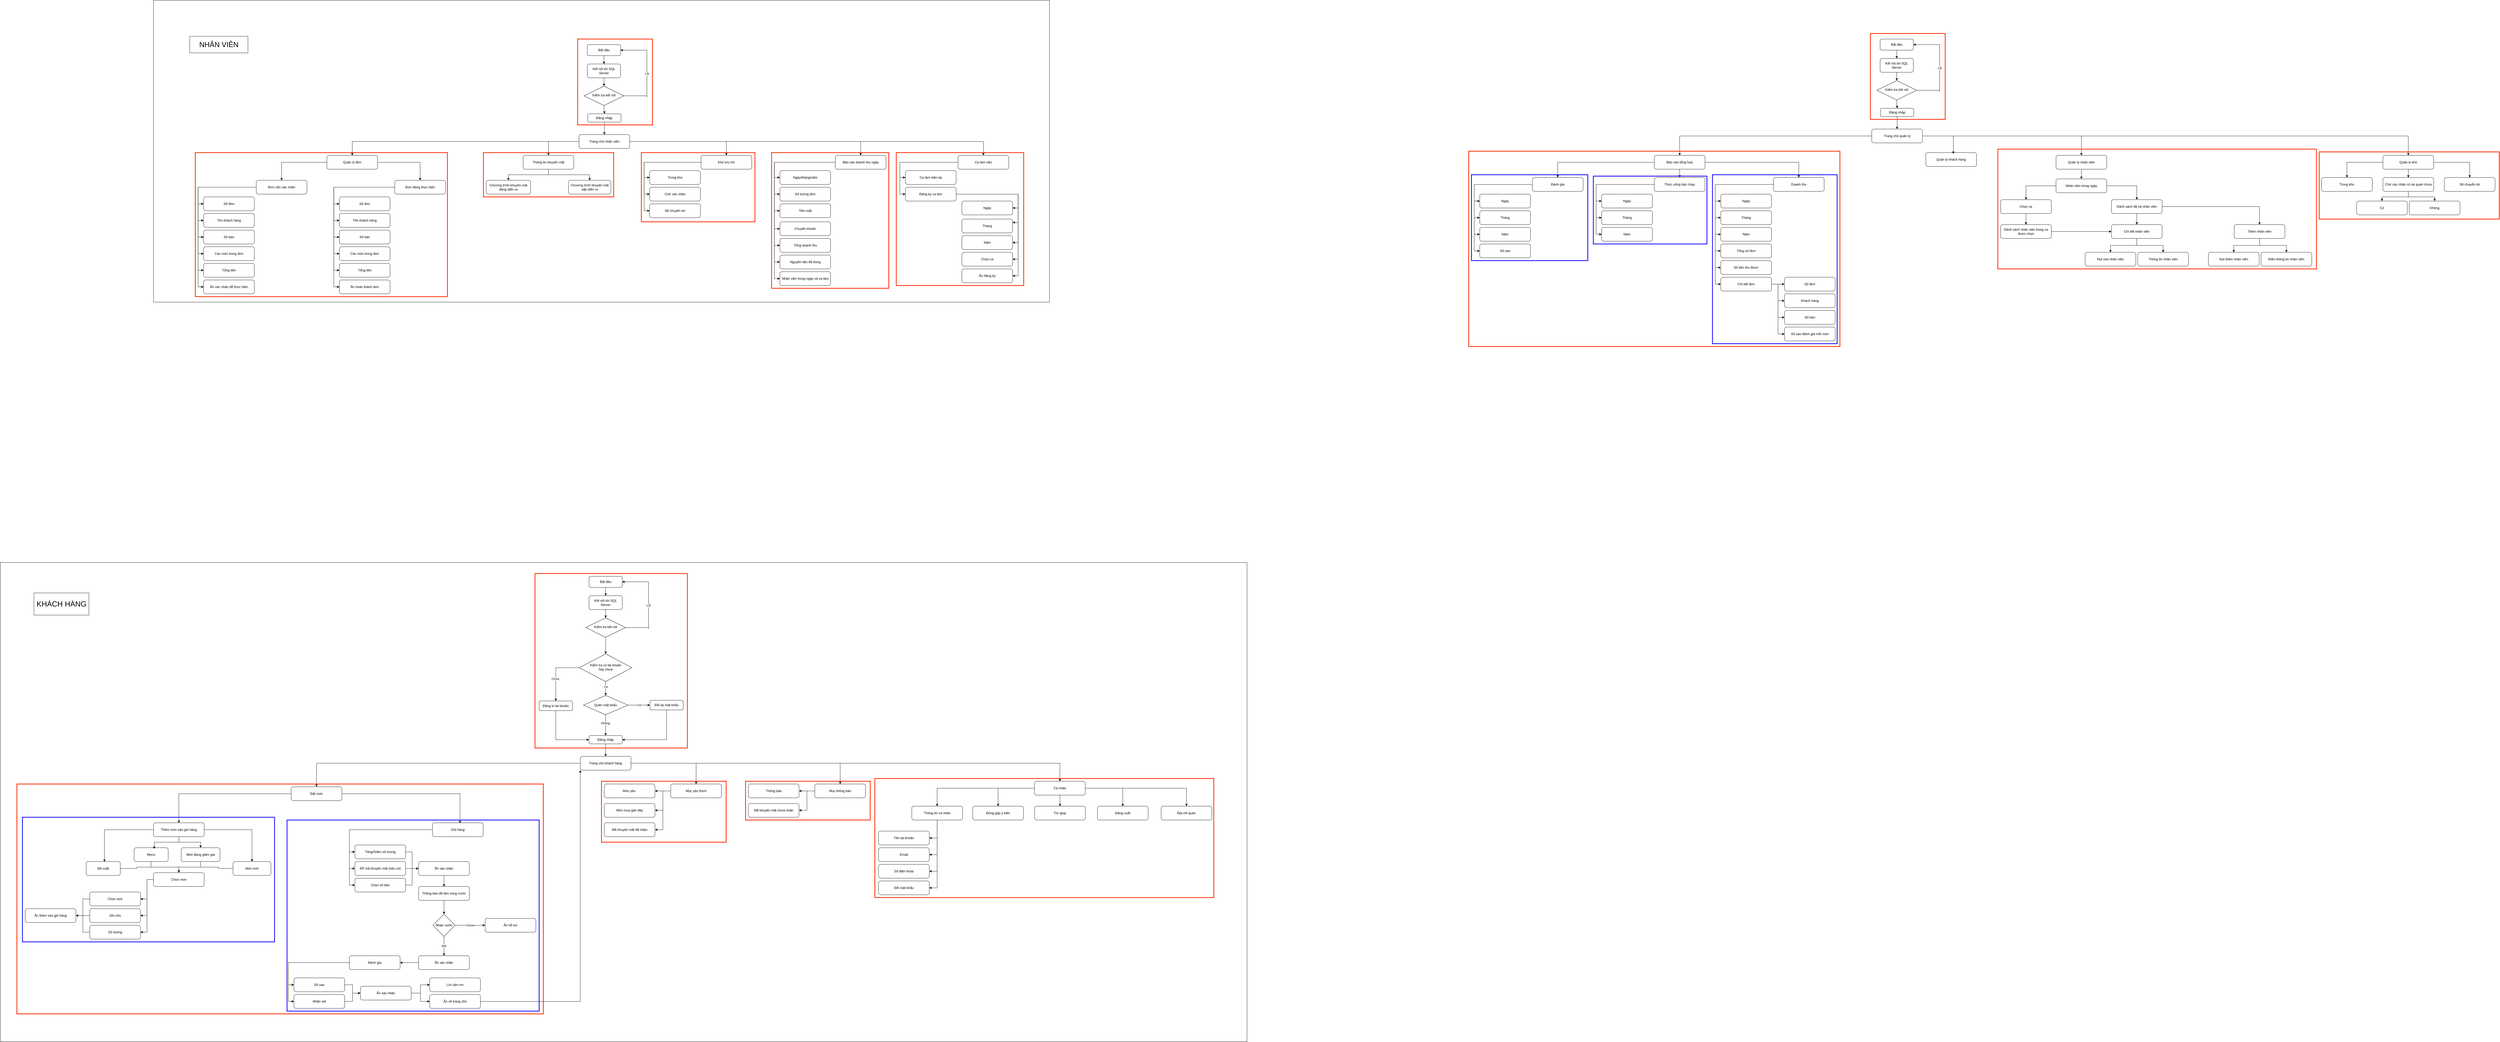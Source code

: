 <mxfile version="24.8.4">
  <diagram name="Page-1" id="Bgb97YGbCtU0m_07rp5P">
    <mxGraphModel dx="4237" dy="4178" grid="1" gridSize="10" guides="1" tooltips="1" connect="1" arrows="1" fold="1" page="1" pageScale="1" pageWidth="850" pageHeight="1100" math="0" shadow="0">
      <root>
        <mxCell id="0" />
        <mxCell id="1" parent="0" />
        <mxCell id="AsIc4sM-tZZTkLltl2zV-294" value="" style="rounded=0;whiteSpace=wrap;html=1;" vertex="1" parent="1">
          <mxGeometry x="-1227" y="-2320" width="3233.91" height="1090" as="geometry" />
        </mxCell>
        <mxCell id="AsIc4sM-tZZTkLltl2zV-174" value="" style="rounded=0;whiteSpace=wrap;html=1;" vertex="1" parent="1">
          <mxGeometry x="-1780" y="-290" width="4500" height="1730" as="geometry" />
        </mxCell>
        <mxCell id="AsIc4sM-tZZTkLltl2zV-2" style="edgeStyle=orthogonalEdgeStyle;rounded=0;orthogonalLoop=1;jettySize=auto;html=1;entryX=0.5;entryY=0;entryDx=0;entryDy=0;" edge="1" parent="1" source="AsIc4sM-tZZTkLltl2zV-3" target="AsIc4sM-tZZTkLltl2zV-16">
          <mxGeometry relative="1" as="geometry" />
        </mxCell>
        <mxCell id="AsIc4sM-tZZTkLltl2zV-3" value="Bắt đầu" style="rounded=1;whiteSpace=wrap;html=1;fontSize=12;glass=0;strokeWidth=1;shadow=0;" vertex="1" parent="1">
          <mxGeometry x="345.01" y="-240" width="120" height="40" as="geometry" />
        </mxCell>
        <mxCell id="AsIc4sM-tZZTkLltl2zV-6" style="edgeStyle=orthogonalEdgeStyle;rounded=0;orthogonalLoop=1;jettySize=auto;html=1;entryX=0.5;entryY=0;entryDx=0;entryDy=0;" edge="1" parent="1" source="AsIc4sM-tZZTkLltl2zV-7" target="AsIc4sM-tZZTkLltl2zV-12">
          <mxGeometry relative="1" as="geometry" />
        </mxCell>
        <mxCell id="AsIc4sM-tZZTkLltl2zV-7" value="Kiểm tra kết nối" style="rhombus;whiteSpace=wrap;html=1;shadow=0;fontFamily=Helvetica;fontSize=12;align=center;strokeWidth=1;spacing=6;spacingTop=-4;" vertex="1" parent="1">
          <mxGeometry x="333.14" y="-90" width="143.75" height="70" as="geometry" />
        </mxCell>
        <mxCell id="AsIc4sM-tZZTkLltl2zV-8" style="edgeStyle=orthogonalEdgeStyle;rounded=0;orthogonalLoop=1;jettySize=auto;html=1;entryX=0.5;entryY=0;entryDx=0;entryDy=0;" edge="1" parent="1" source="AsIc4sM-tZZTkLltl2zV-12">
          <mxGeometry relative="1" as="geometry">
            <mxPoint x="404.99" y="190" as="targetPoint" />
          </mxGeometry>
        </mxCell>
        <mxCell id="AsIc4sM-tZZTkLltl2zV-9" value="Có" style="edgeLabel;html=1;align=center;verticalAlign=middle;resizable=0;points=[];" vertex="1" connectable="0" parent="AsIc4sM-tZZTkLltl2zV-8">
          <mxGeometry x="-0.247" y="1" relative="1" as="geometry">
            <mxPoint as="offset" />
          </mxGeometry>
        </mxCell>
        <mxCell id="AsIc4sM-tZZTkLltl2zV-10" style="edgeStyle=orthogonalEdgeStyle;rounded=0;orthogonalLoop=1;jettySize=auto;html=1;entryX=0.5;entryY=0;entryDx=0;entryDy=0;" edge="1" parent="1" source="AsIc4sM-tZZTkLltl2zV-12" target="AsIc4sM-tZZTkLltl2zV-14">
          <mxGeometry relative="1" as="geometry" />
        </mxCell>
        <mxCell id="AsIc4sM-tZZTkLltl2zV-11" value="Chưa" style="edgeLabel;html=1;align=center;verticalAlign=middle;resizable=0;points=[];" vertex="1" connectable="0" parent="AsIc4sM-tZZTkLltl2zV-10">
          <mxGeometry x="0.218" y="-2" relative="1" as="geometry">
            <mxPoint as="offset" />
          </mxGeometry>
        </mxCell>
        <mxCell id="AsIc4sM-tZZTkLltl2zV-12" value="Kiểm tra có tài khoản &lt;br&gt;hay chưa" style="rhombus;whiteSpace=wrap;html=1;shadow=0;fontFamily=Helvetica;fontSize=12;align=center;strokeWidth=1;spacing=6;spacingTop=-4;" vertex="1" parent="1">
          <mxGeometry x="310.01" y="40" width="190.01" height="100" as="geometry" />
        </mxCell>
        <mxCell id="AsIc4sM-tZZTkLltl2zV-13" style="edgeStyle=orthogonalEdgeStyle;rounded=0;orthogonalLoop=1;jettySize=auto;html=1;entryX=0;entryY=0.5;entryDx=0;entryDy=0;" edge="1" parent="1" source="AsIc4sM-tZZTkLltl2zV-14" target="AsIc4sM-tZZTkLltl2zV-23">
          <mxGeometry relative="1" as="geometry">
            <Array as="points">
              <mxPoint x="225" y="350" />
            </Array>
          </mxGeometry>
        </mxCell>
        <mxCell id="AsIc4sM-tZZTkLltl2zV-14" value="Đăng kí tài khoản" style="rounded=1;whiteSpace=wrap;html=1;fontSize=12;glass=0;strokeWidth=1;shadow=0;" vertex="1" parent="1">
          <mxGeometry x="165" y="210" width="120" height="35" as="geometry" />
        </mxCell>
        <mxCell id="AsIc4sM-tZZTkLltl2zV-15" style="edgeStyle=orthogonalEdgeStyle;rounded=0;orthogonalLoop=1;jettySize=auto;html=1;entryX=0.5;entryY=0;entryDx=0;entryDy=0;" edge="1" parent="1" source="AsIc4sM-tZZTkLltl2zV-16" target="AsIc4sM-tZZTkLltl2zV-7">
          <mxGeometry relative="1" as="geometry" />
        </mxCell>
        <mxCell id="AsIc4sM-tZZTkLltl2zV-16" value="Kết nối tới SQL Server" style="rounded=1;whiteSpace=wrap;html=1;" vertex="1" parent="1">
          <mxGeometry x="345.01" y="-170" width="120" height="50" as="geometry" />
        </mxCell>
        <mxCell id="AsIc4sM-tZZTkLltl2zV-17" style="edgeStyle=orthogonalEdgeStyle;rounded=0;orthogonalLoop=1;jettySize=auto;html=1;entryX=0.5;entryY=0;entryDx=0;entryDy=0;" edge="1" parent="1" source="AsIc4sM-tZZTkLltl2zV-20" target="AsIc4sM-tZZTkLltl2zV-23">
          <mxGeometry relative="1" as="geometry" />
        </mxCell>
        <mxCell id="AsIc4sM-tZZTkLltl2zV-18" value="Không" style="edgeLabel;html=1;align=center;verticalAlign=middle;resizable=0;points=[];" vertex="1" connectable="0" parent="AsIc4sM-tZZTkLltl2zV-17">
          <mxGeometry x="-0.323" y="-2" relative="1" as="geometry">
            <mxPoint x="1" y="4" as="offset" />
          </mxGeometry>
        </mxCell>
        <mxCell id="AsIc4sM-tZZTkLltl2zV-19" value="Có" style="edgeStyle=orthogonalEdgeStyle;rounded=0;orthogonalLoop=1;jettySize=auto;html=1;" edge="1" parent="1" source="AsIc4sM-tZZTkLltl2zV-20" target="AsIc4sM-tZZTkLltl2zV-22">
          <mxGeometry relative="1" as="geometry" />
        </mxCell>
        <mxCell id="AsIc4sM-tZZTkLltl2zV-20" value="Quên mật khẩu" style="rhombus;whiteSpace=wrap;html=1;" vertex="1" parent="1">
          <mxGeometry x="325.01" y="190" width="160" height="70" as="geometry" />
        </mxCell>
        <mxCell id="AsIc4sM-tZZTkLltl2zV-21" style="edgeStyle=orthogonalEdgeStyle;rounded=0;orthogonalLoop=1;jettySize=auto;html=1;entryX=1;entryY=0.5;entryDx=0;entryDy=0;" edge="1" parent="1" source="AsIc4sM-tZZTkLltl2zV-22" target="AsIc4sM-tZZTkLltl2zV-23">
          <mxGeometry relative="1" as="geometry">
            <Array as="points">
              <mxPoint x="625" y="350" />
            </Array>
          </mxGeometry>
        </mxCell>
        <mxCell id="AsIc4sM-tZZTkLltl2zV-22" value="Đổi lại mật khẩu" style="rounded=1;whiteSpace=wrap;html=1;" vertex="1" parent="1">
          <mxGeometry x="565" y="207.5" width="120" height="35" as="geometry" />
        </mxCell>
        <mxCell id="AsIc4sM-tZZTkLltl2zV-33" style="edgeStyle=orthogonalEdgeStyle;rounded=0;orthogonalLoop=1;jettySize=auto;html=1;entryX=0.5;entryY=0;entryDx=0;entryDy=0;" edge="1" parent="1" source="AsIc4sM-tZZTkLltl2zV-23" target="AsIc4sM-tZZTkLltl2zV-26">
          <mxGeometry relative="1" as="geometry" />
        </mxCell>
        <mxCell id="AsIc4sM-tZZTkLltl2zV-23" value="Đăng nhập" style="rounded=1;whiteSpace=wrap;html=1;" vertex="1" parent="1">
          <mxGeometry x="345.02" y="335" width="120" height="30" as="geometry" />
        </mxCell>
        <mxCell id="AsIc4sM-tZZTkLltl2zV-84" style="edgeStyle=orthogonalEdgeStyle;rounded=0;orthogonalLoop=1;jettySize=auto;html=1;entryX=0.5;entryY=0;entryDx=0;entryDy=0;" edge="1" parent="1" source="AsIc4sM-tZZTkLltl2zV-26" target="AsIc4sM-tZZTkLltl2zV-80">
          <mxGeometry relative="1" as="geometry" />
        </mxCell>
        <mxCell id="AsIc4sM-tZZTkLltl2zV-129" style="edgeStyle=orthogonalEdgeStyle;rounded=0;orthogonalLoop=1;jettySize=auto;html=1;entryX=0.5;entryY=0;entryDx=0;entryDy=0;" edge="1" parent="1" source="AsIc4sM-tZZTkLltl2zV-26" target="AsIc4sM-tZZTkLltl2zV-128">
          <mxGeometry relative="1" as="geometry" />
        </mxCell>
        <mxCell id="AsIc4sM-tZZTkLltl2zV-144" style="edgeStyle=orthogonalEdgeStyle;rounded=0;orthogonalLoop=1;jettySize=auto;html=1;entryX=0.5;entryY=0;entryDx=0;entryDy=0;" edge="1" parent="1" source="AsIc4sM-tZZTkLltl2zV-26" target="AsIc4sM-tZZTkLltl2zV-140">
          <mxGeometry relative="1" as="geometry" />
        </mxCell>
        <mxCell id="AsIc4sM-tZZTkLltl2zV-146" style="edgeStyle=orthogonalEdgeStyle;rounded=0;orthogonalLoop=1;jettySize=auto;html=1;" edge="1" parent="1" source="AsIc4sM-tZZTkLltl2zV-26" target="AsIc4sM-tZZTkLltl2zV-145">
          <mxGeometry relative="1" as="geometry" />
        </mxCell>
        <mxCell id="AsIc4sM-tZZTkLltl2zV-26" value="Trang chủ khách hàng" style="rounded=1;whiteSpace=wrap;html=1;" vertex="1" parent="1">
          <mxGeometry x="313.47" y="410" width="183.09" height="50" as="geometry" />
        </mxCell>
        <mxCell id="AsIc4sM-tZZTkLltl2zV-36" value="" style="endArrow=none;html=1;rounded=0;entryX=1;entryY=0.5;entryDx=0;entryDy=0;" edge="1" parent="1" target="AsIc4sM-tZZTkLltl2zV-7">
          <mxGeometry width="50" height="50" relative="1" as="geometry">
            <mxPoint x="560" y="-55" as="sourcePoint" />
            <mxPoint x="270" y="10" as="targetPoint" />
          </mxGeometry>
        </mxCell>
        <mxCell id="AsIc4sM-tZZTkLltl2zV-37" value="Lỗi" style="endArrow=none;html=1;rounded=0;" edge="1" parent="1">
          <mxGeometry width="50" height="50" relative="1" as="geometry">
            <mxPoint x="560" y="-220" as="sourcePoint" />
            <mxPoint x="560" y="-50" as="targetPoint" />
          </mxGeometry>
        </mxCell>
        <mxCell id="AsIc4sM-tZZTkLltl2zV-38" value="" style="endArrow=classic;html=1;rounded=0;entryX=1;entryY=0.5;entryDx=0;entryDy=0;" edge="1" parent="1" target="AsIc4sM-tZZTkLltl2zV-3">
          <mxGeometry width="50" height="50" relative="1" as="geometry">
            <mxPoint x="560" y="-220" as="sourcePoint" />
            <mxPoint x="270" y="10" as="targetPoint" />
          </mxGeometry>
        </mxCell>
        <mxCell id="AsIc4sM-tZZTkLltl2zV-49" style="edgeStyle=orthogonalEdgeStyle;rounded=0;orthogonalLoop=1;jettySize=auto;html=1;entryX=0.5;entryY=0;entryDx=0;entryDy=0;" edge="1" parent="1" source="AsIc4sM-tZZTkLltl2zV-42" target="AsIc4sM-tZZTkLltl2zV-45">
          <mxGeometry relative="1" as="geometry" />
        </mxCell>
        <mxCell id="AsIc4sM-tZZTkLltl2zV-50" style="edgeStyle=orthogonalEdgeStyle;rounded=0;orthogonalLoop=1;jettySize=auto;html=1;" edge="1" parent="1" source="AsIc4sM-tZZTkLltl2zV-42" target="AsIc4sM-tZZTkLltl2zV-44">
          <mxGeometry relative="1" as="geometry" />
        </mxCell>
        <mxCell id="AsIc4sM-tZZTkLltl2zV-42" value="Thêm món vào giỏ hàng" style="rounded=1;whiteSpace=wrap;html=1;" vertex="1" parent="1">
          <mxGeometry x="-1227" y="650" width="183.09" height="50" as="geometry" />
        </mxCell>
        <mxCell id="AsIc4sM-tZZTkLltl2zV-63" style="edgeStyle=orthogonalEdgeStyle;rounded=0;orthogonalLoop=1;jettySize=auto;html=1;entryX=0.5;entryY=0;entryDx=0;entryDy=0;" edge="1" parent="1" source="AsIc4sM-tZZTkLltl2zV-43" target="AsIc4sM-tZZTkLltl2zV-52">
          <mxGeometry relative="1" as="geometry" />
        </mxCell>
        <mxCell id="AsIc4sM-tZZTkLltl2zV-43" value="Đề xuất" style="rounded=1;whiteSpace=wrap;html=1;" vertex="1" parent="1">
          <mxGeometry x="-1470" y="790" width="123.09" height="50" as="geometry" />
        </mxCell>
        <mxCell id="AsIc4sM-tZZTkLltl2zV-62" style="edgeStyle=orthogonalEdgeStyle;rounded=0;orthogonalLoop=1;jettySize=auto;html=1;entryX=0.5;entryY=0;entryDx=0;entryDy=0;" edge="1" parent="1" source="AsIc4sM-tZZTkLltl2zV-44" target="AsIc4sM-tZZTkLltl2zV-52">
          <mxGeometry relative="1" as="geometry" />
        </mxCell>
        <mxCell id="AsIc4sM-tZZTkLltl2zV-44" value="Món mới" style="rounded=1;whiteSpace=wrap;html=1;" vertex="1" parent="1">
          <mxGeometry x="-940" y="790" width="136.91" height="50" as="geometry" />
        </mxCell>
        <mxCell id="AsIc4sM-tZZTkLltl2zV-69" style="edgeStyle=orthogonalEdgeStyle;rounded=0;orthogonalLoop=1;jettySize=auto;html=1;entryX=0.5;entryY=0;entryDx=0;entryDy=0;" edge="1" parent="1" source="AsIc4sM-tZZTkLltl2zV-45" target="AsIc4sM-tZZTkLltl2zV-52">
          <mxGeometry relative="1" as="geometry" />
        </mxCell>
        <mxCell id="AsIc4sM-tZZTkLltl2zV-45" value="Món đang giảm giá" style="rounded=1;whiteSpace=wrap;html=1;" vertex="1" parent="1">
          <mxGeometry x="-1127" y="740" width="140" height="50" as="geometry" />
        </mxCell>
        <mxCell id="AsIc4sM-tZZTkLltl2zV-70" style="edgeStyle=orthogonalEdgeStyle;rounded=0;orthogonalLoop=1;jettySize=auto;html=1;" edge="1" parent="1" source="AsIc4sM-tZZTkLltl2zV-46" target="AsIc4sM-tZZTkLltl2zV-52">
          <mxGeometry relative="1" as="geometry" />
        </mxCell>
        <mxCell id="AsIc4sM-tZZTkLltl2zV-46" value="Menu" style="rounded=1;whiteSpace=wrap;html=1;" vertex="1" parent="1">
          <mxGeometry x="-1297" y="740" width="123.09" height="50" as="geometry" />
        </mxCell>
        <mxCell id="AsIc4sM-tZZTkLltl2zV-47" style="edgeStyle=orthogonalEdgeStyle;rounded=0;orthogonalLoop=1;jettySize=auto;html=1;entryX=0.591;entryY=0.081;entryDx=0;entryDy=0;entryPerimeter=0;" edge="1" parent="1" source="AsIc4sM-tZZTkLltl2zV-42" target="AsIc4sM-tZZTkLltl2zV-46">
          <mxGeometry relative="1" as="geometry" />
        </mxCell>
        <mxCell id="AsIc4sM-tZZTkLltl2zV-48" style="edgeStyle=orthogonalEdgeStyle;rounded=0;orthogonalLoop=1;jettySize=auto;html=1;entryX=0.536;entryY=0.011;entryDx=0;entryDy=0;entryPerimeter=0;" edge="1" parent="1" source="AsIc4sM-tZZTkLltl2zV-42" target="AsIc4sM-tZZTkLltl2zV-43">
          <mxGeometry relative="1" as="geometry" />
        </mxCell>
        <mxCell id="AsIc4sM-tZZTkLltl2zV-71" style="edgeStyle=orthogonalEdgeStyle;rounded=0;orthogonalLoop=1;jettySize=auto;html=1;entryX=1;entryY=0.5;entryDx=0;entryDy=0;" edge="1" parent="1" source="AsIc4sM-tZZTkLltl2zV-52" target="AsIc4sM-tZZTkLltl2zV-66">
          <mxGeometry relative="1" as="geometry" />
        </mxCell>
        <mxCell id="AsIc4sM-tZZTkLltl2zV-72" style="edgeStyle=orthogonalEdgeStyle;rounded=0;orthogonalLoop=1;jettySize=auto;html=1;entryX=1;entryY=0.5;entryDx=0;entryDy=0;" edge="1" parent="1" source="AsIc4sM-tZZTkLltl2zV-52" target="AsIc4sM-tZZTkLltl2zV-65">
          <mxGeometry relative="1" as="geometry" />
        </mxCell>
        <mxCell id="AsIc4sM-tZZTkLltl2zV-73" style="edgeStyle=orthogonalEdgeStyle;rounded=0;orthogonalLoop=1;jettySize=auto;html=1;entryX=1;entryY=0.5;entryDx=0;entryDy=0;" edge="1" parent="1" source="AsIc4sM-tZZTkLltl2zV-52" target="AsIc4sM-tZZTkLltl2zV-64">
          <mxGeometry relative="1" as="geometry" />
        </mxCell>
        <mxCell id="AsIc4sM-tZZTkLltl2zV-52" value="Chọn món" style="rounded=1;whiteSpace=wrap;html=1;" vertex="1" parent="1">
          <mxGeometry x="-1227" y="830" width="183.09" height="50" as="geometry" />
        </mxCell>
        <mxCell id="AsIc4sM-tZZTkLltl2zV-78" style="edgeStyle=orthogonalEdgeStyle;rounded=0;orthogonalLoop=1;jettySize=auto;html=1;entryX=1;entryY=0.5;entryDx=0;entryDy=0;" edge="1" parent="1" source="AsIc4sM-tZZTkLltl2zV-64" target="AsIc4sM-tZZTkLltl2zV-74">
          <mxGeometry relative="1" as="geometry" />
        </mxCell>
        <mxCell id="AsIc4sM-tZZTkLltl2zV-64" value="Số lượng" style="rounded=1;whiteSpace=wrap;html=1;" vertex="1" parent="1">
          <mxGeometry x="-1457" y="1020" width="183.09" height="50" as="geometry" />
        </mxCell>
        <mxCell id="AsIc4sM-tZZTkLltl2zV-77" style="edgeStyle=orthogonalEdgeStyle;rounded=0;orthogonalLoop=1;jettySize=auto;html=1;entryX=1;entryY=0.5;entryDx=0;entryDy=0;" edge="1" parent="1" source="AsIc4sM-tZZTkLltl2zV-65" target="AsIc4sM-tZZTkLltl2zV-74">
          <mxGeometry relative="1" as="geometry" />
        </mxCell>
        <mxCell id="AsIc4sM-tZZTkLltl2zV-65" value="Ghi chú" style="rounded=1;whiteSpace=wrap;html=1;" vertex="1" parent="1">
          <mxGeometry x="-1457" y="960" width="183.09" height="50" as="geometry" />
        </mxCell>
        <mxCell id="AsIc4sM-tZZTkLltl2zV-76" style="edgeStyle=orthogonalEdgeStyle;rounded=0;orthogonalLoop=1;jettySize=auto;html=1;entryX=1;entryY=0.5;entryDx=0;entryDy=0;" edge="1" parent="1" source="AsIc4sM-tZZTkLltl2zV-66" target="AsIc4sM-tZZTkLltl2zV-74">
          <mxGeometry relative="1" as="geometry" />
        </mxCell>
        <mxCell id="AsIc4sM-tZZTkLltl2zV-66" value="Chọn size" style="rounded=1;whiteSpace=wrap;html=1;" vertex="1" parent="1">
          <mxGeometry x="-1457" y="900" width="183.09" height="50" as="geometry" />
        </mxCell>
        <mxCell id="AsIc4sM-tZZTkLltl2zV-74" value="Ấn thêm vào giỏ hàng" style="rounded=1;whiteSpace=wrap;html=1;" vertex="1" parent="1">
          <mxGeometry x="-1690" y="960" width="183.09" height="50" as="geometry" />
        </mxCell>
        <mxCell id="AsIc4sM-tZZTkLltl2zV-93" style="edgeStyle=orthogonalEdgeStyle;rounded=0;orthogonalLoop=1;jettySize=auto;html=1;entryX=0;entryY=0.5;entryDx=0;entryDy=0;" edge="1" parent="1" source="AsIc4sM-tZZTkLltl2zV-79" target="AsIc4sM-tZZTkLltl2zV-86">
          <mxGeometry relative="1" as="geometry" />
        </mxCell>
        <mxCell id="AsIc4sM-tZZTkLltl2zV-94" style="edgeStyle=orthogonalEdgeStyle;rounded=0;orthogonalLoop=1;jettySize=auto;html=1;entryX=0;entryY=0.5;entryDx=0;entryDy=0;" edge="1" parent="1" source="AsIc4sM-tZZTkLltl2zV-79" target="AsIc4sM-tZZTkLltl2zV-87">
          <mxGeometry relative="1" as="geometry" />
        </mxCell>
        <mxCell id="AsIc4sM-tZZTkLltl2zV-95" style="edgeStyle=orthogonalEdgeStyle;rounded=0;orthogonalLoop=1;jettySize=auto;html=1;entryX=0;entryY=0.5;entryDx=0;entryDy=0;" edge="1" parent="1" source="AsIc4sM-tZZTkLltl2zV-79" target="AsIc4sM-tZZTkLltl2zV-88">
          <mxGeometry relative="1" as="geometry" />
        </mxCell>
        <mxCell id="AsIc4sM-tZZTkLltl2zV-79" value="Giỏ hàng" style="rounded=1;whiteSpace=wrap;html=1;" vertex="1" parent="1">
          <mxGeometry x="-220" y="650" width="183.09" height="50" as="geometry" />
        </mxCell>
        <mxCell id="AsIc4sM-tZZTkLltl2zV-82" style="edgeStyle=orthogonalEdgeStyle;rounded=0;orthogonalLoop=1;jettySize=auto;html=1;entryX=0.5;entryY=0;entryDx=0;entryDy=0;" edge="1" parent="1" source="AsIc4sM-tZZTkLltl2zV-80" target="AsIc4sM-tZZTkLltl2zV-42">
          <mxGeometry relative="1" as="geometry" />
        </mxCell>
        <mxCell id="AsIc4sM-tZZTkLltl2zV-80" value="Đặt món" style="rounded=1;whiteSpace=wrap;html=1;" vertex="1" parent="1">
          <mxGeometry x="-730" y="520" width="183.09" height="50" as="geometry" />
        </mxCell>
        <mxCell id="AsIc4sM-tZZTkLltl2zV-83" style="edgeStyle=orthogonalEdgeStyle;rounded=0;orthogonalLoop=1;jettySize=auto;html=1;entryX=0.543;entryY=0.028;entryDx=0;entryDy=0;entryPerimeter=0;" edge="1" parent="1" source="AsIc4sM-tZZTkLltl2zV-80" target="AsIc4sM-tZZTkLltl2zV-79">
          <mxGeometry relative="1" as="geometry" />
        </mxCell>
        <mxCell id="AsIc4sM-tZZTkLltl2zV-99" style="edgeStyle=orthogonalEdgeStyle;rounded=0;orthogonalLoop=1;jettySize=auto;html=1;entryX=0;entryY=0.5;entryDx=0;entryDy=0;" edge="1" parent="1" source="AsIc4sM-tZZTkLltl2zV-86" target="AsIc4sM-tZZTkLltl2zV-89">
          <mxGeometry relative="1" as="geometry" />
        </mxCell>
        <mxCell id="AsIc4sM-tZZTkLltl2zV-86" value="Tăng/Giảm số lượng" style="rounded=1;whiteSpace=wrap;html=1;" vertex="1" parent="1">
          <mxGeometry x="-500" y="730" width="183.09" height="50" as="geometry" />
        </mxCell>
        <mxCell id="AsIc4sM-tZZTkLltl2zV-100" style="edgeStyle=orthogonalEdgeStyle;rounded=0;orthogonalLoop=1;jettySize=auto;html=1;entryX=0;entryY=0.5;entryDx=0;entryDy=0;" edge="1" parent="1" source="AsIc4sM-tZZTkLltl2zV-87" target="AsIc4sM-tZZTkLltl2zV-89">
          <mxGeometry relative="1" as="geometry" />
        </mxCell>
        <mxCell id="AsIc4sM-tZZTkLltl2zV-87" value="ÁP mã khuyến mãi (nếu có)" style="rounded=1;whiteSpace=wrap;html=1;" vertex="1" parent="1">
          <mxGeometry x="-500" y="790" width="183.09" height="50" as="geometry" />
        </mxCell>
        <mxCell id="AsIc4sM-tZZTkLltl2zV-101" style="edgeStyle=orthogonalEdgeStyle;rounded=0;orthogonalLoop=1;jettySize=auto;html=1;entryX=0;entryY=0.5;entryDx=0;entryDy=0;" edge="1" parent="1" source="AsIc4sM-tZZTkLltl2zV-88" target="AsIc4sM-tZZTkLltl2zV-89">
          <mxGeometry relative="1" as="geometry" />
        </mxCell>
        <mxCell id="AsIc4sM-tZZTkLltl2zV-88" value="Chọn số bàn" style="rounded=1;whiteSpace=wrap;html=1;" vertex="1" parent="1">
          <mxGeometry x="-500" y="850" width="183.09" height="50" as="geometry" />
        </mxCell>
        <mxCell id="AsIc4sM-tZZTkLltl2zV-103" style="edgeStyle=orthogonalEdgeStyle;rounded=0;orthogonalLoop=1;jettySize=auto;html=1;entryX=0.5;entryY=0;entryDx=0;entryDy=0;" edge="1" parent="1" source="AsIc4sM-tZZTkLltl2zV-89" target="AsIc4sM-tZZTkLltl2zV-102">
          <mxGeometry relative="1" as="geometry" />
        </mxCell>
        <mxCell id="AsIc4sM-tZZTkLltl2zV-89" value="Ấn xác nhận" style="rounded=1;whiteSpace=wrap;html=1;" vertex="1" parent="1">
          <mxGeometry x="-270" y="790" width="183.09" height="50" as="geometry" />
        </mxCell>
        <mxCell id="AsIc4sM-tZZTkLltl2zV-105" style="edgeStyle=orthogonalEdgeStyle;rounded=0;orthogonalLoop=1;jettySize=auto;html=1;entryX=0.5;entryY=0;entryDx=0;entryDy=0;" edge="1" parent="1" source="AsIc4sM-tZZTkLltl2zV-102" target="AsIc4sM-tZZTkLltl2zV-104">
          <mxGeometry relative="1" as="geometry" />
        </mxCell>
        <mxCell id="AsIc4sM-tZZTkLltl2zV-102" value="Thông báo đã làm xong nước" style="rounded=1;whiteSpace=wrap;html=1;" vertex="1" parent="1">
          <mxGeometry x="-270" y="880" width="183.09" height="50" as="geometry" />
        </mxCell>
        <mxCell id="AsIc4sM-tZZTkLltl2zV-107" value="Chưa" style="edgeStyle=orthogonalEdgeStyle;rounded=0;orthogonalLoop=1;jettySize=auto;html=1;entryX=0;entryY=0.5;entryDx=0;entryDy=0;" edge="1" parent="1" source="AsIc4sM-tZZTkLltl2zV-104" target="AsIc4sM-tZZTkLltl2zV-106">
          <mxGeometry relative="1" as="geometry" />
        </mxCell>
        <mxCell id="AsIc4sM-tZZTkLltl2zV-109" value="Rồi" style="edgeStyle=orthogonalEdgeStyle;rounded=0;orthogonalLoop=1;jettySize=auto;html=1;entryX=0.5;entryY=0;entryDx=0;entryDy=0;" edge="1" parent="1" source="AsIc4sM-tZZTkLltl2zV-104" target="AsIc4sM-tZZTkLltl2zV-108">
          <mxGeometry relative="1" as="geometry" />
        </mxCell>
        <mxCell id="AsIc4sM-tZZTkLltl2zV-104" value="Nhận nước" style="rhombus;whiteSpace=wrap;html=1;" vertex="1" parent="1">
          <mxGeometry x="-218.45" y="980" width="80" height="80" as="geometry" />
        </mxCell>
        <mxCell id="AsIc4sM-tZZTkLltl2zV-106" value="Ấn hỗ trợ" style="rounded=1;whiteSpace=wrap;html=1;" vertex="1" parent="1">
          <mxGeometry x="-30" y="995" width="183.09" height="50" as="geometry" />
        </mxCell>
        <mxCell id="AsIc4sM-tZZTkLltl2zV-111" style="edgeStyle=orthogonalEdgeStyle;rounded=0;orthogonalLoop=1;jettySize=auto;html=1;entryX=1;entryY=0.5;entryDx=0;entryDy=0;" edge="1" parent="1" source="AsIc4sM-tZZTkLltl2zV-108" target="AsIc4sM-tZZTkLltl2zV-110">
          <mxGeometry relative="1" as="geometry" />
        </mxCell>
        <mxCell id="AsIc4sM-tZZTkLltl2zV-108" value="Ấn xác nhận" style="rounded=1;whiteSpace=wrap;html=1;" vertex="1" parent="1">
          <mxGeometry x="-270" y="1130" width="183.09" height="50" as="geometry" />
        </mxCell>
        <mxCell id="AsIc4sM-tZZTkLltl2zV-117" style="edgeStyle=orthogonalEdgeStyle;rounded=0;orthogonalLoop=1;jettySize=auto;html=1;entryX=0;entryY=0.5;entryDx=0;entryDy=0;" edge="1" parent="1" source="AsIc4sM-tZZTkLltl2zV-110" target="AsIc4sM-tZZTkLltl2zV-113">
          <mxGeometry relative="1" as="geometry" />
        </mxCell>
        <mxCell id="AsIc4sM-tZZTkLltl2zV-118" style="edgeStyle=orthogonalEdgeStyle;rounded=0;orthogonalLoop=1;jettySize=auto;html=1;entryX=0;entryY=0.5;entryDx=0;entryDy=0;" edge="1" parent="1" source="AsIc4sM-tZZTkLltl2zV-110" target="AsIc4sM-tZZTkLltl2zV-112">
          <mxGeometry relative="1" as="geometry" />
        </mxCell>
        <mxCell id="AsIc4sM-tZZTkLltl2zV-110" value="Đánh giá" style="rounded=1;whiteSpace=wrap;html=1;" vertex="1" parent="1">
          <mxGeometry x="-520" y="1130" width="183.09" height="50" as="geometry" />
        </mxCell>
        <mxCell id="AsIc4sM-tZZTkLltl2zV-120" style="edgeStyle=orthogonalEdgeStyle;rounded=0;orthogonalLoop=1;jettySize=auto;html=1;entryX=0;entryY=0.5;entryDx=0;entryDy=0;" edge="1" parent="1" source="AsIc4sM-tZZTkLltl2zV-112" target="AsIc4sM-tZZTkLltl2zV-116">
          <mxGeometry relative="1" as="geometry" />
        </mxCell>
        <mxCell id="AsIc4sM-tZZTkLltl2zV-112" value="Nhận xét" style="rounded=1;whiteSpace=wrap;html=1;" vertex="1" parent="1">
          <mxGeometry x="-720" y="1270" width="183.09" height="50" as="geometry" />
        </mxCell>
        <mxCell id="AsIc4sM-tZZTkLltl2zV-119" style="edgeStyle=orthogonalEdgeStyle;rounded=0;orthogonalLoop=1;jettySize=auto;html=1;" edge="1" parent="1" source="AsIc4sM-tZZTkLltl2zV-113" target="AsIc4sM-tZZTkLltl2zV-116">
          <mxGeometry relative="1" as="geometry" />
        </mxCell>
        <mxCell id="AsIc4sM-tZZTkLltl2zV-113" value="Số sao" style="rounded=1;whiteSpace=wrap;html=1;" vertex="1" parent="1">
          <mxGeometry x="-720" y="1210" width="183.09" height="50" as="geometry" />
        </mxCell>
        <mxCell id="AsIc4sM-tZZTkLltl2zV-123" style="edgeStyle=orthogonalEdgeStyle;rounded=0;orthogonalLoop=1;jettySize=auto;html=1;entryX=0;entryY=0.5;entryDx=0;entryDy=0;" edge="1" parent="1" source="AsIc4sM-tZZTkLltl2zV-116" target="AsIc4sM-tZZTkLltl2zV-121">
          <mxGeometry relative="1" as="geometry" />
        </mxCell>
        <mxCell id="AsIc4sM-tZZTkLltl2zV-124" style="edgeStyle=orthogonalEdgeStyle;rounded=0;orthogonalLoop=1;jettySize=auto;html=1;" edge="1" parent="1" source="AsIc4sM-tZZTkLltl2zV-116" target="AsIc4sM-tZZTkLltl2zV-122">
          <mxGeometry relative="1" as="geometry" />
        </mxCell>
        <mxCell id="AsIc4sM-tZZTkLltl2zV-116" value="Ấn xác nhận" style="rounded=1;whiteSpace=wrap;html=1;" vertex="1" parent="1">
          <mxGeometry x="-480" y="1240" width="183.09" height="50" as="geometry" />
        </mxCell>
        <mxCell id="AsIc4sM-tZZTkLltl2zV-121" value="Lời cảm ơn" style="rounded=1;whiteSpace=wrap;html=1;" vertex="1" parent="1">
          <mxGeometry x="-230" y="1210" width="183.09" height="50" as="geometry" />
        </mxCell>
        <mxCell id="AsIc4sM-tZZTkLltl2zV-125" style="edgeStyle=orthogonalEdgeStyle;rounded=0;orthogonalLoop=1;jettySize=auto;html=1;entryX=0;entryY=1;entryDx=0;entryDy=0;" edge="1" parent="1" source="AsIc4sM-tZZTkLltl2zV-122" target="AsIc4sM-tZZTkLltl2zV-26">
          <mxGeometry relative="1" as="geometry" />
        </mxCell>
        <mxCell id="AsIc4sM-tZZTkLltl2zV-122" value="Ấn về trang chủ" style="rounded=1;whiteSpace=wrap;html=1;" vertex="1" parent="1">
          <mxGeometry x="-230" y="1270" width="183.09" height="50" as="geometry" />
        </mxCell>
        <mxCell id="AsIc4sM-tZZTkLltl2zV-126" value="" style="rounded=0;whiteSpace=wrap;html=1;fillColor=none;strokeColor=#2414ff;strokeWidth=3;" vertex="1" parent="1">
          <mxGeometry x="-1700" y="630" width="910" height="450" as="geometry" />
        </mxCell>
        <mxCell id="AsIc4sM-tZZTkLltl2zV-127" value="" style="rounded=0;whiteSpace=wrap;html=1;fillColor=none;strokeColor=#FF3912;strokeWidth=3;" vertex="1" parent="1">
          <mxGeometry x="-1720" y="510" width="1900" height="830" as="geometry" />
        </mxCell>
        <mxCell id="AsIc4sM-tZZTkLltl2zV-134" style="edgeStyle=orthogonalEdgeStyle;rounded=0;orthogonalLoop=1;jettySize=auto;html=1;entryX=1;entryY=0.5;entryDx=0;entryDy=0;" edge="1" parent="1" source="AsIc4sM-tZZTkLltl2zV-128" target="AsIc4sM-tZZTkLltl2zV-133">
          <mxGeometry relative="1" as="geometry" />
        </mxCell>
        <mxCell id="AsIc4sM-tZZTkLltl2zV-135" style="edgeStyle=orthogonalEdgeStyle;rounded=0;orthogonalLoop=1;jettySize=auto;html=1;entryX=1;entryY=0.5;entryDx=0;entryDy=0;" edge="1" parent="1" source="AsIc4sM-tZZTkLltl2zV-128" target="AsIc4sM-tZZTkLltl2zV-132">
          <mxGeometry relative="1" as="geometry" />
        </mxCell>
        <mxCell id="AsIc4sM-tZZTkLltl2zV-136" style="edgeStyle=orthogonalEdgeStyle;rounded=0;orthogonalLoop=1;jettySize=auto;html=1;entryX=1;entryY=0.5;entryDx=0;entryDy=0;" edge="1" parent="1" source="AsIc4sM-tZZTkLltl2zV-128" target="AsIc4sM-tZZTkLltl2zV-131">
          <mxGeometry relative="1" as="geometry" />
        </mxCell>
        <mxCell id="AsIc4sM-tZZTkLltl2zV-128" value="Mục yêu thích" style="rounded=1;whiteSpace=wrap;html=1;" vertex="1" parent="1">
          <mxGeometry x="640" y="510" width="183.09" height="50" as="geometry" />
        </mxCell>
        <mxCell id="AsIc4sM-tZZTkLltl2zV-130" value="" style="rounded=0;whiteSpace=wrap;html=1;fillColor=none;strokeColor=#FF3912;strokeWidth=3;" vertex="1" parent="1">
          <mxGeometry x="150" y="-250" width="550" height="630" as="geometry" />
        </mxCell>
        <mxCell id="AsIc4sM-tZZTkLltl2zV-131" value="Mã khuyến mãi đã nhận" style="rounded=1;whiteSpace=wrap;html=1;" vertex="1" parent="1">
          <mxGeometry x="400" y="650" width="183.09" height="50" as="geometry" />
        </mxCell>
        <mxCell id="AsIc4sM-tZZTkLltl2zV-132" value="Món mua gần đây" style="rounded=1;whiteSpace=wrap;html=1;" vertex="1" parent="1">
          <mxGeometry x="400" y="580" width="183.09" height="50" as="geometry" />
        </mxCell>
        <mxCell id="AsIc4sM-tZZTkLltl2zV-133" value="Món yêu&amp;nbsp;" style="rounded=1;whiteSpace=wrap;html=1;" vertex="1" parent="1">
          <mxGeometry x="400" y="510" width="183.09" height="50" as="geometry" />
        </mxCell>
        <mxCell id="AsIc4sM-tZZTkLltl2zV-137" style="edgeStyle=orthogonalEdgeStyle;rounded=0;orthogonalLoop=1;jettySize=auto;html=1;entryX=1;entryY=0.5;entryDx=0;entryDy=0;" edge="1" parent="1" source="AsIc4sM-tZZTkLltl2zV-140" target="AsIc4sM-tZZTkLltl2zV-143">
          <mxGeometry relative="1" as="geometry" />
        </mxCell>
        <mxCell id="AsIc4sM-tZZTkLltl2zV-138" style="edgeStyle=orthogonalEdgeStyle;rounded=0;orthogonalLoop=1;jettySize=auto;html=1;entryX=1;entryY=0.5;entryDx=0;entryDy=0;" edge="1" parent="1" source="AsIc4sM-tZZTkLltl2zV-140" target="AsIc4sM-tZZTkLltl2zV-142">
          <mxGeometry relative="1" as="geometry" />
        </mxCell>
        <mxCell id="AsIc4sM-tZZTkLltl2zV-140" value="Mục thông báo" style="rounded=1;whiteSpace=wrap;html=1;" vertex="1" parent="1">
          <mxGeometry x="1160" y="510" width="183.09" height="50" as="geometry" />
        </mxCell>
        <mxCell id="AsIc4sM-tZZTkLltl2zV-142" value="Mã khuyến mãi chưa nhận" style="rounded=1;whiteSpace=wrap;html=1;" vertex="1" parent="1">
          <mxGeometry x="920" y="580" width="183.09" height="50" as="geometry" />
        </mxCell>
        <mxCell id="AsIc4sM-tZZTkLltl2zV-143" value="Thông báo" style="rounded=1;whiteSpace=wrap;html=1;" vertex="1" parent="1">
          <mxGeometry x="920" y="510" width="183.09" height="50" as="geometry" />
        </mxCell>
        <mxCell id="AsIc4sM-tZZTkLltl2zV-152" style="edgeStyle=orthogonalEdgeStyle;rounded=0;orthogonalLoop=1;jettySize=auto;html=1;" edge="1" parent="1" source="AsIc4sM-tZZTkLltl2zV-145" target="AsIc4sM-tZZTkLltl2zV-147">
          <mxGeometry relative="1" as="geometry" />
        </mxCell>
        <mxCell id="AsIc4sM-tZZTkLltl2zV-153" style="edgeStyle=orthogonalEdgeStyle;rounded=0;orthogonalLoop=1;jettySize=auto;html=1;" edge="1" parent="1" source="AsIc4sM-tZZTkLltl2zV-145" target="AsIc4sM-tZZTkLltl2zV-148">
          <mxGeometry relative="1" as="geometry" />
        </mxCell>
        <mxCell id="AsIc4sM-tZZTkLltl2zV-154" value="" style="edgeStyle=orthogonalEdgeStyle;rounded=0;orthogonalLoop=1;jettySize=auto;html=1;" edge="1" parent="1" source="AsIc4sM-tZZTkLltl2zV-145" target="AsIc4sM-tZZTkLltl2zV-149">
          <mxGeometry relative="1" as="geometry" />
        </mxCell>
        <mxCell id="AsIc4sM-tZZTkLltl2zV-156" style="edgeStyle=orthogonalEdgeStyle;rounded=0;orthogonalLoop=1;jettySize=auto;html=1;" edge="1" parent="1" source="AsIc4sM-tZZTkLltl2zV-145" target="AsIc4sM-tZZTkLltl2zV-150">
          <mxGeometry relative="1" as="geometry" />
        </mxCell>
        <mxCell id="AsIc4sM-tZZTkLltl2zV-157" style="edgeStyle=orthogonalEdgeStyle;rounded=0;orthogonalLoop=1;jettySize=auto;html=1;" edge="1" parent="1" source="AsIc4sM-tZZTkLltl2zV-145" target="AsIc4sM-tZZTkLltl2zV-151">
          <mxGeometry relative="1" as="geometry" />
        </mxCell>
        <mxCell id="AsIc4sM-tZZTkLltl2zV-145" value="Cá nhân" style="rounded=1;whiteSpace=wrap;html=1;" vertex="1" parent="1">
          <mxGeometry x="1953" y="500" width="183.09" height="50" as="geometry" />
        </mxCell>
        <mxCell id="AsIc4sM-tZZTkLltl2zV-166" style="edgeStyle=orthogonalEdgeStyle;rounded=0;orthogonalLoop=1;jettySize=auto;html=1;entryX=1;entryY=0.5;entryDx=0;entryDy=0;" edge="1" parent="1" source="AsIc4sM-tZZTkLltl2zV-147" target="AsIc4sM-tZZTkLltl2zV-158">
          <mxGeometry relative="1" as="geometry" />
        </mxCell>
        <mxCell id="AsIc4sM-tZZTkLltl2zV-167" style="edgeStyle=orthogonalEdgeStyle;rounded=0;orthogonalLoop=1;jettySize=auto;html=1;entryX=1;entryY=0.5;entryDx=0;entryDy=0;" edge="1" parent="1" source="AsIc4sM-tZZTkLltl2zV-147" target="AsIc4sM-tZZTkLltl2zV-159">
          <mxGeometry relative="1" as="geometry" />
        </mxCell>
        <mxCell id="AsIc4sM-tZZTkLltl2zV-168" style="edgeStyle=orthogonalEdgeStyle;rounded=0;orthogonalLoop=1;jettySize=auto;html=1;entryX=1;entryY=0.5;entryDx=0;entryDy=0;" edge="1" parent="1" source="AsIc4sM-tZZTkLltl2zV-147" target="AsIc4sM-tZZTkLltl2zV-160">
          <mxGeometry relative="1" as="geometry" />
        </mxCell>
        <mxCell id="AsIc4sM-tZZTkLltl2zV-169" style="edgeStyle=orthogonalEdgeStyle;rounded=0;orthogonalLoop=1;jettySize=auto;html=1;entryX=1;entryY=0.5;entryDx=0;entryDy=0;" edge="1" parent="1" source="AsIc4sM-tZZTkLltl2zV-147" target="AsIc4sM-tZZTkLltl2zV-161">
          <mxGeometry relative="1" as="geometry" />
        </mxCell>
        <mxCell id="AsIc4sM-tZZTkLltl2zV-147" value="Thông tin cá nhân" style="rounded=1;whiteSpace=wrap;html=1;" vertex="1" parent="1">
          <mxGeometry x="1510" y="590" width="183.09" height="50" as="geometry" />
        </mxCell>
        <mxCell id="AsIc4sM-tZZTkLltl2zV-148" value="Đóng góp ý kiến" style="rounded=1;whiteSpace=wrap;html=1;" vertex="1" parent="1">
          <mxGeometry x="1730" y="590" width="183.09" height="50" as="geometry" />
        </mxCell>
        <mxCell id="AsIc4sM-tZZTkLltl2zV-149" value="Trợ giúp" style="rounded=1;whiteSpace=wrap;html=1;" vertex="1" parent="1">
          <mxGeometry x="1953.45" y="590" width="183.09" height="50" as="geometry" />
        </mxCell>
        <mxCell id="AsIc4sM-tZZTkLltl2zV-150" value="Đăng xuất" style="rounded=1;whiteSpace=wrap;html=1;" vertex="1" parent="1">
          <mxGeometry x="2180" y="590" width="183.09" height="50" as="geometry" />
        </mxCell>
        <mxCell id="AsIc4sM-tZZTkLltl2zV-151" value="Địa chỉ quán" style="rounded=1;whiteSpace=wrap;html=1;" vertex="1" parent="1">
          <mxGeometry x="2410" y="590" width="183.09" height="50" as="geometry" />
        </mxCell>
        <mxCell id="AsIc4sM-tZZTkLltl2zV-158" value="Tên tài khoản" style="rounded=1;whiteSpace=wrap;html=1;" vertex="1" parent="1">
          <mxGeometry x="1390" y="680" width="183.09" height="50" as="geometry" />
        </mxCell>
        <mxCell id="AsIc4sM-tZZTkLltl2zV-159" value="Email" style="rounded=1;whiteSpace=wrap;html=1;" vertex="1" parent="1">
          <mxGeometry x="1390" y="740" width="183.09" height="50" as="geometry" />
        </mxCell>
        <mxCell id="AsIc4sM-tZZTkLltl2zV-160" value="Số điện thoại" style="rounded=1;whiteSpace=wrap;html=1;" vertex="1" parent="1">
          <mxGeometry x="1390" y="800" width="183.09" height="50" as="geometry" />
        </mxCell>
        <mxCell id="AsIc4sM-tZZTkLltl2zV-161" value="Đổi mật khẩu" style="rounded=1;whiteSpace=wrap;html=1;" vertex="1" parent="1">
          <mxGeometry x="1390" y="860" width="183.09" height="50" as="geometry" />
        </mxCell>
        <mxCell id="AsIc4sM-tZZTkLltl2zV-170" value="" style="rounded=0;whiteSpace=wrap;html=1;fillColor=none;strokeColor=#FF3912;strokeWidth=3;" vertex="1" parent="1">
          <mxGeometry x="390" y="500" width="450" height="220" as="geometry" />
        </mxCell>
        <mxCell id="AsIc4sM-tZZTkLltl2zV-171" value="" style="rounded=0;whiteSpace=wrap;html=1;fillColor=none;strokeColor=#FF3912;strokeWidth=3;" vertex="1" parent="1">
          <mxGeometry x="910" y="500" width="450" height="140" as="geometry" />
        </mxCell>
        <mxCell id="AsIc4sM-tZZTkLltl2zV-172" value="" style="rounded=0;whiteSpace=wrap;html=1;fillColor=none;strokeColor=#FF3912;strokeWidth=3;" vertex="1" parent="1">
          <mxGeometry x="1376.54" y="490" width="1223.46" height="430" as="geometry" />
        </mxCell>
        <mxCell id="AsIc4sM-tZZTkLltl2zV-173" value="" style="rounded=0;whiteSpace=wrap;html=1;fillColor=none;strokeColor=#2414ff;strokeWidth=3;" vertex="1" parent="1">
          <mxGeometry x="-745" y="640" width="910" height="690" as="geometry" />
        </mxCell>
        <mxCell id="AsIc4sM-tZZTkLltl2zV-175" value="KHÁCH HÀNG" style="rounded=0;whiteSpace=wrap;html=1;fontSize=27;" vertex="1" parent="1">
          <mxGeometry x="-1658.46" y="-180" width="198.46" height="80" as="geometry" />
        </mxCell>
        <mxCell id="AsIc4sM-tZZTkLltl2zV-176" style="edgeStyle=orthogonalEdgeStyle;rounded=0;orthogonalLoop=1;jettySize=auto;html=1;entryX=0.5;entryY=0;entryDx=0;entryDy=0;" edge="1" parent="1" source="AsIc4sM-tZZTkLltl2zV-177" target="AsIc4sM-tZZTkLltl2zV-188">
          <mxGeometry relative="1" as="geometry" />
        </mxCell>
        <mxCell id="AsIc4sM-tZZTkLltl2zV-177" value="Bắt đầu" style="rounded=1;whiteSpace=wrap;html=1;fontSize=12;glass=0;strokeWidth=1;shadow=0;" vertex="1" parent="1">
          <mxGeometry x="338.92" y="-2160" width="120" height="40" as="geometry" />
        </mxCell>
        <mxCell id="AsIc4sM-tZZTkLltl2zV-202" value="" style="edgeStyle=orthogonalEdgeStyle;rounded=0;orthogonalLoop=1;jettySize=auto;html=1;" edge="1" parent="1" source="AsIc4sM-tZZTkLltl2zV-179" target="AsIc4sM-tZZTkLltl2zV-196">
          <mxGeometry relative="1" as="geometry" />
        </mxCell>
        <mxCell id="AsIc4sM-tZZTkLltl2zV-179" value="Kiểm tra kết nối" style="rhombus;whiteSpace=wrap;html=1;shadow=0;fontFamily=Helvetica;fontSize=12;align=center;strokeWidth=1;spacing=6;spacingTop=-4;" vertex="1" parent="1">
          <mxGeometry x="327.05" y="-2010" width="143.75" height="70" as="geometry" />
        </mxCell>
        <mxCell id="AsIc4sM-tZZTkLltl2zV-187" style="edgeStyle=orthogonalEdgeStyle;rounded=0;orthogonalLoop=1;jettySize=auto;html=1;entryX=0.5;entryY=0;entryDx=0;entryDy=0;" edge="1" parent="1" source="AsIc4sM-tZZTkLltl2zV-188" target="AsIc4sM-tZZTkLltl2zV-179">
          <mxGeometry relative="1" as="geometry" />
        </mxCell>
        <mxCell id="AsIc4sM-tZZTkLltl2zV-188" value="Kết nối tới SQL Server" style="rounded=1;whiteSpace=wrap;html=1;" vertex="1" parent="1">
          <mxGeometry x="338.92" y="-2090" width="120" height="50" as="geometry" />
        </mxCell>
        <mxCell id="AsIc4sM-tZZTkLltl2zV-195" style="edgeStyle=orthogonalEdgeStyle;rounded=0;orthogonalLoop=1;jettySize=auto;html=1;entryX=0.5;entryY=0;entryDx=0;entryDy=0;" edge="1" parent="1" source="AsIc4sM-tZZTkLltl2zV-196" target="AsIc4sM-tZZTkLltl2zV-197">
          <mxGeometry relative="1" as="geometry" />
        </mxCell>
        <mxCell id="AsIc4sM-tZZTkLltl2zV-196" value="Đăng nhập" style="rounded=1;whiteSpace=wrap;html=1;" vertex="1" parent="1">
          <mxGeometry x="340.46" y="-1910" width="120" height="30" as="geometry" />
        </mxCell>
        <mxCell id="AsIc4sM-tZZTkLltl2zV-204" style="edgeStyle=orthogonalEdgeStyle;rounded=0;orthogonalLoop=1;jettySize=auto;html=1;entryX=0.5;entryY=0;entryDx=0;entryDy=0;" edge="1" parent="1" source="AsIc4sM-tZZTkLltl2zV-197" target="AsIc4sM-tZZTkLltl2zV-203">
          <mxGeometry relative="1" as="geometry" />
        </mxCell>
        <mxCell id="AsIc4sM-tZZTkLltl2zV-240" style="edgeStyle=orthogonalEdgeStyle;rounded=0;orthogonalLoop=1;jettySize=auto;html=1;entryX=0.5;entryY=0;entryDx=0;entryDy=0;" edge="1" parent="1" source="AsIc4sM-tZZTkLltl2zV-197" target="AsIc4sM-tZZTkLltl2zV-239">
          <mxGeometry relative="1" as="geometry" />
        </mxCell>
        <mxCell id="AsIc4sM-tZZTkLltl2zV-246" style="edgeStyle=orthogonalEdgeStyle;rounded=0;orthogonalLoop=1;jettySize=auto;html=1;" edge="1" parent="1" source="AsIc4sM-tZZTkLltl2zV-197" target="AsIc4sM-tZZTkLltl2zV-245">
          <mxGeometry relative="1" as="geometry" />
        </mxCell>
        <mxCell id="AsIc4sM-tZZTkLltl2zV-255" style="edgeStyle=orthogonalEdgeStyle;rounded=0;orthogonalLoop=1;jettySize=auto;html=1;" edge="1" parent="1" source="AsIc4sM-tZZTkLltl2zV-197" target="AsIc4sM-tZZTkLltl2zV-253">
          <mxGeometry relative="1" as="geometry" />
        </mxCell>
        <mxCell id="AsIc4sM-tZZTkLltl2zV-256" style="edgeStyle=orthogonalEdgeStyle;rounded=0;orthogonalLoop=1;jettySize=auto;html=1;" edge="1" parent="1" source="AsIc4sM-tZZTkLltl2zV-197" target="AsIc4sM-tZZTkLltl2zV-254">
          <mxGeometry relative="1" as="geometry" />
        </mxCell>
        <mxCell id="AsIc4sM-tZZTkLltl2zV-197" value="Trang chủ nhân viên" style="rounded=1;whiteSpace=wrap;html=1;" vertex="1" parent="1">
          <mxGeometry x="308.91" y="-1835" width="183.09" height="50" as="geometry" />
        </mxCell>
        <mxCell id="AsIc4sM-tZZTkLltl2zV-198" value="" style="endArrow=none;html=1;rounded=0;entryX=1;entryY=0.5;entryDx=0;entryDy=0;" edge="1" parent="1" target="AsIc4sM-tZZTkLltl2zV-179">
          <mxGeometry width="50" height="50" relative="1" as="geometry">
            <mxPoint x="553.91" y="-1975" as="sourcePoint" />
            <mxPoint x="263.91" y="-1910" as="targetPoint" />
          </mxGeometry>
        </mxCell>
        <mxCell id="AsIc4sM-tZZTkLltl2zV-199" value="Lỗi" style="endArrow=none;html=1;rounded=0;" edge="1" parent="1">
          <mxGeometry width="50" height="50" relative="1" as="geometry">
            <mxPoint x="553.91" y="-2140" as="sourcePoint" />
            <mxPoint x="553.91" y="-1970" as="targetPoint" />
          </mxGeometry>
        </mxCell>
        <mxCell id="AsIc4sM-tZZTkLltl2zV-200" value="" style="endArrow=classic;html=1;rounded=0;entryX=1;entryY=0.5;entryDx=0;entryDy=0;" edge="1" parent="1" target="AsIc4sM-tZZTkLltl2zV-177">
          <mxGeometry width="50" height="50" relative="1" as="geometry">
            <mxPoint x="553.91" y="-2140" as="sourcePoint" />
            <mxPoint x="263.91" y="-1910" as="targetPoint" />
          </mxGeometry>
        </mxCell>
        <mxCell id="AsIc4sM-tZZTkLltl2zV-201" value="" style="rounded=0;whiteSpace=wrap;html=1;fillColor=none;strokeColor=#FF3912;strokeWidth=3;" vertex="1" parent="1">
          <mxGeometry x="303.91" y="-2180" width="270" height="310" as="geometry" />
        </mxCell>
        <mxCell id="AsIc4sM-tZZTkLltl2zV-207" style="edgeStyle=orthogonalEdgeStyle;rounded=0;orthogonalLoop=1;jettySize=auto;html=1;" edge="1" parent="1" source="AsIc4sM-tZZTkLltl2zV-203" target="AsIc4sM-tZZTkLltl2zV-206">
          <mxGeometry relative="1" as="geometry" />
        </mxCell>
        <mxCell id="AsIc4sM-tZZTkLltl2zV-208" style="edgeStyle=orthogonalEdgeStyle;rounded=0;orthogonalLoop=1;jettySize=auto;html=1;" edge="1" parent="1" source="AsIc4sM-tZZTkLltl2zV-203" target="AsIc4sM-tZZTkLltl2zV-205">
          <mxGeometry relative="1" as="geometry" />
        </mxCell>
        <mxCell id="AsIc4sM-tZZTkLltl2zV-203" value="Quản lý đơn" style="rounded=1;whiteSpace=wrap;html=1;" vertex="1" parent="1">
          <mxGeometry x="-601.09" y="-1760" width="183.09" height="50" as="geometry" />
        </mxCell>
        <mxCell id="AsIc4sM-tZZTkLltl2zV-233" style="edgeStyle=orthogonalEdgeStyle;rounded=0;orthogonalLoop=1;jettySize=auto;html=1;entryX=0;entryY=0.5;entryDx=0;entryDy=0;" edge="1" parent="1" source="AsIc4sM-tZZTkLltl2zV-205" target="AsIc4sM-tZZTkLltl2zV-232">
          <mxGeometry relative="1" as="geometry" />
        </mxCell>
        <mxCell id="AsIc4sM-tZZTkLltl2zV-234" style="edgeStyle=orthogonalEdgeStyle;rounded=0;orthogonalLoop=1;jettySize=auto;html=1;entryX=0;entryY=0.5;entryDx=0;entryDy=0;" edge="1" parent="1" source="AsIc4sM-tZZTkLltl2zV-205" target="AsIc4sM-tZZTkLltl2zV-227">
          <mxGeometry relative="1" as="geometry" />
        </mxCell>
        <mxCell id="AsIc4sM-tZZTkLltl2zV-235" style="edgeStyle=orthogonalEdgeStyle;rounded=0;orthogonalLoop=1;jettySize=auto;html=1;entryX=0;entryY=0.5;entryDx=0;entryDy=0;" edge="1" parent="1" source="AsIc4sM-tZZTkLltl2zV-205" target="AsIc4sM-tZZTkLltl2zV-228">
          <mxGeometry relative="1" as="geometry" />
        </mxCell>
        <mxCell id="AsIc4sM-tZZTkLltl2zV-236" style="edgeStyle=orthogonalEdgeStyle;rounded=0;orthogonalLoop=1;jettySize=auto;html=1;entryX=0;entryY=0.5;entryDx=0;entryDy=0;" edge="1" parent="1" source="AsIc4sM-tZZTkLltl2zV-205" target="AsIc4sM-tZZTkLltl2zV-229">
          <mxGeometry relative="1" as="geometry" />
        </mxCell>
        <mxCell id="AsIc4sM-tZZTkLltl2zV-237" style="edgeStyle=orthogonalEdgeStyle;rounded=0;orthogonalLoop=1;jettySize=auto;html=1;entryX=0;entryY=0.5;entryDx=0;entryDy=0;" edge="1" parent="1" source="AsIc4sM-tZZTkLltl2zV-205" target="AsIc4sM-tZZTkLltl2zV-230">
          <mxGeometry relative="1" as="geometry" />
        </mxCell>
        <mxCell id="AsIc4sM-tZZTkLltl2zV-238" style="edgeStyle=orthogonalEdgeStyle;rounded=0;orthogonalLoop=1;jettySize=auto;html=1;entryX=0;entryY=0.5;entryDx=0;entryDy=0;" edge="1" parent="1" source="AsIc4sM-tZZTkLltl2zV-205" target="AsIc4sM-tZZTkLltl2zV-231">
          <mxGeometry relative="1" as="geometry" />
        </mxCell>
        <mxCell id="AsIc4sM-tZZTkLltl2zV-205" value="Đơn đang thực hiện" style="rounded=1;whiteSpace=wrap;html=1;" vertex="1" parent="1">
          <mxGeometry x="-356.09" y="-1670" width="183.09" height="50" as="geometry" />
        </mxCell>
        <mxCell id="AsIc4sM-tZZTkLltl2zV-212" style="edgeStyle=orthogonalEdgeStyle;rounded=0;orthogonalLoop=1;jettySize=auto;html=1;entryX=0;entryY=0.5;entryDx=0;entryDy=0;" edge="1" parent="1" source="AsIc4sM-tZZTkLltl2zV-206" target="AsIc4sM-tZZTkLltl2zV-209">
          <mxGeometry relative="1" as="geometry" />
        </mxCell>
        <mxCell id="AsIc4sM-tZZTkLltl2zV-215" style="edgeStyle=orthogonalEdgeStyle;rounded=0;orthogonalLoop=1;jettySize=auto;html=1;entryX=0;entryY=0.5;entryDx=0;entryDy=0;" edge="1" parent="1" source="AsIc4sM-tZZTkLltl2zV-206" target="AsIc4sM-tZZTkLltl2zV-210">
          <mxGeometry relative="1" as="geometry" />
        </mxCell>
        <mxCell id="AsIc4sM-tZZTkLltl2zV-216" style="edgeStyle=orthogonalEdgeStyle;rounded=0;orthogonalLoop=1;jettySize=auto;html=1;entryX=0;entryY=0.5;entryDx=0;entryDy=0;" edge="1" parent="1" source="AsIc4sM-tZZTkLltl2zV-206" target="AsIc4sM-tZZTkLltl2zV-211">
          <mxGeometry relative="1" as="geometry" />
        </mxCell>
        <mxCell id="AsIc4sM-tZZTkLltl2zV-217" style="edgeStyle=orthogonalEdgeStyle;rounded=0;orthogonalLoop=1;jettySize=auto;html=1;entryX=0;entryY=0.5;entryDx=0;entryDy=0;" edge="1" parent="1" source="AsIc4sM-tZZTkLltl2zV-206" target="AsIc4sM-tZZTkLltl2zV-213">
          <mxGeometry relative="1" as="geometry" />
        </mxCell>
        <mxCell id="AsIc4sM-tZZTkLltl2zV-218" style="edgeStyle=orthogonalEdgeStyle;rounded=0;orthogonalLoop=1;jettySize=auto;html=1;entryX=0;entryY=0.5;entryDx=0;entryDy=0;" edge="1" parent="1" source="AsIc4sM-tZZTkLltl2zV-206" target="AsIc4sM-tZZTkLltl2zV-214">
          <mxGeometry relative="1" as="geometry" />
        </mxCell>
        <mxCell id="AsIc4sM-tZZTkLltl2zV-226" style="edgeStyle=orthogonalEdgeStyle;rounded=0;orthogonalLoop=1;jettySize=auto;html=1;entryX=0;entryY=0.5;entryDx=0;entryDy=0;" edge="1" parent="1" source="AsIc4sM-tZZTkLltl2zV-206" target="AsIc4sM-tZZTkLltl2zV-224">
          <mxGeometry relative="1" as="geometry" />
        </mxCell>
        <mxCell id="AsIc4sM-tZZTkLltl2zV-206" value="Đơn cần xác nhận" style="rounded=1;whiteSpace=wrap;html=1;" vertex="1" parent="1">
          <mxGeometry x="-856.09" y="-1670" width="183.09" height="50" as="geometry" />
        </mxCell>
        <mxCell id="AsIc4sM-tZZTkLltl2zV-209" value="Tên khách hàng" style="rounded=1;whiteSpace=wrap;html=1;" vertex="1" parent="1">
          <mxGeometry x="-1046.09" y="-1550" width="183.09" height="50" as="geometry" />
        </mxCell>
        <mxCell id="AsIc4sM-tZZTkLltl2zV-210" value="Số bàn" style="rounded=1;whiteSpace=wrap;html=1;" vertex="1" parent="1">
          <mxGeometry x="-1046.09" y="-1490" width="183.09" height="50" as="geometry" />
        </mxCell>
        <mxCell id="AsIc4sM-tZZTkLltl2zV-211" value="Các món trong đơn" style="rounded=1;whiteSpace=wrap;html=1;" vertex="1" parent="1">
          <mxGeometry x="-1046.09" y="-1430" width="183.09" height="50" as="geometry" />
        </mxCell>
        <mxCell id="AsIc4sM-tZZTkLltl2zV-213" value="Tổng tiền" style="rounded=1;whiteSpace=wrap;html=1;" vertex="1" parent="1">
          <mxGeometry x="-1046.09" y="-1370" width="183.09" height="50" as="geometry" />
        </mxCell>
        <mxCell id="AsIc4sM-tZZTkLltl2zV-214" value="Ấn xác nhận để thực hiện" style="rounded=1;whiteSpace=wrap;html=1;" vertex="1" parent="1">
          <mxGeometry x="-1046.09" y="-1310" width="183.09" height="50" as="geometry" />
        </mxCell>
        <mxCell id="AsIc4sM-tZZTkLltl2zV-224" value="Số đơn" style="rounded=1;whiteSpace=wrap;html=1;" vertex="1" parent="1">
          <mxGeometry x="-1046.09" y="-1610" width="183.09" height="50" as="geometry" />
        </mxCell>
        <mxCell id="AsIc4sM-tZZTkLltl2zV-227" value="Tên khách hàng" style="rounded=1;whiteSpace=wrap;html=1;" vertex="1" parent="1">
          <mxGeometry x="-556.09" y="-1550" width="183.09" height="50" as="geometry" />
        </mxCell>
        <mxCell id="AsIc4sM-tZZTkLltl2zV-228" value="Số bàn" style="rounded=1;whiteSpace=wrap;html=1;" vertex="1" parent="1">
          <mxGeometry x="-556.09" y="-1490" width="183.09" height="50" as="geometry" />
        </mxCell>
        <mxCell id="AsIc4sM-tZZTkLltl2zV-229" value="Các món trong đơn" style="rounded=1;whiteSpace=wrap;html=1;" vertex="1" parent="1">
          <mxGeometry x="-556.09" y="-1430" width="183.09" height="50" as="geometry" />
        </mxCell>
        <mxCell id="AsIc4sM-tZZTkLltl2zV-230" value="Tổng tiền" style="rounded=1;whiteSpace=wrap;html=1;" vertex="1" parent="1">
          <mxGeometry x="-556.09" y="-1370" width="183.09" height="50" as="geometry" />
        </mxCell>
        <mxCell id="AsIc4sM-tZZTkLltl2zV-231" value="Ấn hoàn thành đơn" style="rounded=1;whiteSpace=wrap;html=1;" vertex="1" parent="1">
          <mxGeometry x="-556.09" y="-1310" width="183.09" height="50" as="geometry" />
        </mxCell>
        <mxCell id="AsIc4sM-tZZTkLltl2zV-232" value="Số đơn" style="rounded=1;whiteSpace=wrap;html=1;" vertex="1" parent="1">
          <mxGeometry x="-556.09" y="-1610" width="183.09" height="50" as="geometry" />
        </mxCell>
        <mxCell id="AsIc4sM-tZZTkLltl2zV-243" style="edgeStyle=orthogonalEdgeStyle;rounded=0;orthogonalLoop=1;jettySize=auto;html=1;entryX=0.5;entryY=0;entryDx=0;entryDy=0;" edge="1" parent="1" source="AsIc4sM-tZZTkLltl2zV-239" target="AsIc4sM-tZZTkLltl2zV-241">
          <mxGeometry relative="1" as="geometry" />
        </mxCell>
        <mxCell id="AsIc4sM-tZZTkLltl2zV-244" style="edgeStyle=orthogonalEdgeStyle;rounded=0;orthogonalLoop=1;jettySize=auto;html=1;" edge="1" parent="1" source="AsIc4sM-tZZTkLltl2zV-239" target="AsIc4sM-tZZTkLltl2zV-242">
          <mxGeometry relative="1" as="geometry" />
        </mxCell>
        <mxCell id="AsIc4sM-tZZTkLltl2zV-239" value="Thông tin khuyến mãi" style="rounded=1;whiteSpace=wrap;html=1;" vertex="1" parent="1">
          <mxGeometry x="107" y="-1760" width="183.09" height="50" as="geometry" />
        </mxCell>
        <mxCell id="AsIc4sM-tZZTkLltl2zV-241" value="Chương trình khuyến mãi đang diễn ra" style="rounded=1;whiteSpace=wrap;html=1;" vertex="1" parent="1">
          <mxGeometry x="-26.09" y="-1670" width="160" height="50" as="geometry" />
        </mxCell>
        <mxCell id="AsIc4sM-tZZTkLltl2zV-242" value="Chương trình khuyến mãi sắp diễn ra" style="rounded=1;whiteSpace=wrap;html=1;" vertex="1" parent="1">
          <mxGeometry x="270.83" y="-1670" width="153.08" height="50" as="geometry" />
        </mxCell>
        <mxCell id="AsIc4sM-tZZTkLltl2zV-250" style="edgeStyle=orthogonalEdgeStyle;rounded=0;orthogonalLoop=1;jettySize=auto;html=1;entryX=0;entryY=0.5;entryDx=0;entryDy=0;" edge="1" parent="1" source="AsIc4sM-tZZTkLltl2zV-245" target="AsIc4sM-tZZTkLltl2zV-247">
          <mxGeometry relative="1" as="geometry" />
        </mxCell>
        <mxCell id="AsIc4sM-tZZTkLltl2zV-251" style="edgeStyle=orthogonalEdgeStyle;rounded=0;orthogonalLoop=1;jettySize=auto;html=1;entryX=0;entryY=0.5;entryDx=0;entryDy=0;" edge="1" parent="1" source="AsIc4sM-tZZTkLltl2zV-245" target="AsIc4sM-tZZTkLltl2zV-249">
          <mxGeometry relative="1" as="geometry" />
        </mxCell>
        <mxCell id="AsIc4sM-tZZTkLltl2zV-245" value="Kho lưu trữ" style="rounded=1;whiteSpace=wrap;html=1;" vertex="1" parent="1">
          <mxGeometry x="749.26" y="-1760" width="183.09" height="50" as="geometry" />
        </mxCell>
        <mxCell id="AsIc4sM-tZZTkLltl2zV-247" value="Trong kho" style="rounded=1;whiteSpace=wrap;html=1;" vertex="1" parent="1">
          <mxGeometry x="563.9" y="-1705" width="183.09" height="50" as="geometry" />
        </mxCell>
        <mxCell id="AsIc4sM-tZZTkLltl2zV-248" value="Sẽ chuyển tới" style="rounded=1;whiteSpace=wrap;html=1;" vertex="1" parent="1">
          <mxGeometry x="563.9" y="-1585" width="183.09" height="50" as="geometry" />
        </mxCell>
        <mxCell id="AsIc4sM-tZZTkLltl2zV-249" value="Chờ xác nhận" style="rounded=1;whiteSpace=wrap;html=1;" vertex="1" parent="1">
          <mxGeometry x="563.91" y="-1645" width="183.09" height="50" as="geometry" />
        </mxCell>
        <mxCell id="AsIc4sM-tZZTkLltl2zV-252" style="edgeStyle=orthogonalEdgeStyle;rounded=0;orthogonalLoop=1;jettySize=auto;html=1;entryX=0;entryY=0.5;entryDx=0;entryDy=0;" edge="1" parent="1" source="AsIc4sM-tZZTkLltl2zV-245" target="AsIc4sM-tZZTkLltl2zV-248">
          <mxGeometry relative="1" as="geometry" />
        </mxCell>
        <mxCell id="AsIc4sM-tZZTkLltl2zV-266" style="edgeStyle=orthogonalEdgeStyle;rounded=0;orthogonalLoop=1;jettySize=auto;html=1;entryX=0;entryY=0.5;entryDx=0;entryDy=0;" edge="1" parent="1" source="AsIc4sM-tZZTkLltl2zV-253" target="AsIc4sM-tZZTkLltl2zV-257">
          <mxGeometry relative="1" as="geometry" />
        </mxCell>
        <mxCell id="AsIc4sM-tZZTkLltl2zV-268" style="edgeStyle=orthogonalEdgeStyle;rounded=0;orthogonalLoop=1;jettySize=auto;html=1;entryX=0;entryY=0.5;entryDx=0;entryDy=0;" edge="1" parent="1" source="AsIc4sM-tZZTkLltl2zV-253" target="AsIc4sM-tZZTkLltl2zV-259">
          <mxGeometry relative="1" as="geometry" />
        </mxCell>
        <mxCell id="AsIc4sM-tZZTkLltl2zV-269" style="edgeStyle=orthogonalEdgeStyle;rounded=0;orthogonalLoop=1;jettySize=auto;html=1;entryX=0;entryY=0.5;entryDx=0;entryDy=0;" edge="1" parent="1" source="AsIc4sM-tZZTkLltl2zV-253" target="AsIc4sM-tZZTkLltl2zV-260">
          <mxGeometry relative="1" as="geometry" />
        </mxCell>
        <mxCell id="AsIc4sM-tZZTkLltl2zV-270" style="edgeStyle=orthogonalEdgeStyle;rounded=0;orthogonalLoop=1;jettySize=auto;html=1;entryX=0;entryY=0.5;entryDx=0;entryDy=0;" edge="1" parent="1" source="AsIc4sM-tZZTkLltl2zV-253" target="AsIc4sM-tZZTkLltl2zV-261">
          <mxGeometry relative="1" as="geometry" />
        </mxCell>
        <mxCell id="AsIc4sM-tZZTkLltl2zV-271" style="edgeStyle=orthogonalEdgeStyle;rounded=0;orthogonalLoop=1;jettySize=auto;html=1;entryX=0;entryY=0.5;entryDx=0;entryDy=0;" edge="1" parent="1" source="AsIc4sM-tZZTkLltl2zV-253" target="AsIc4sM-tZZTkLltl2zV-262">
          <mxGeometry relative="1" as="geometry" />
        </mxCell>
        <mxCell id="AsIc4sM-tZZTkLltl2zV-272" style="edgeStyle=orthogonalEdgeStyle;rounded=0;orthogonalLoop=1;jettySize=auto;html=1;entryX=0;entryY=0.5;entryDx=0;entryDy=0;" edge="1" parent="1" source="AsIc4sM-tZZTkLltl2zV-253" target="AsIc4sM-tZZTkLltl2zV-263">
          <mxGeometry relative="1" as="geometry" />
        </mxCell>
        <mxCell id="AsIc4sM-tZZTkLltl2zV-273" style="edgeStyle=orthogonalEdgeStyle;rounded=0;orthogonalLoop=1;jettySize=auto;html=1;entryX=0;entryY=0.5;entryDx=0;entryDy=0;" edge="1" parent="1" source="AsIc4sM-tZZTkLltl2zV-253" target="AsIc4sM-tZZTkLltl2zV-264">
          <mxGeometry relative="1" as="geometry" />
        </mxCell>
        <mxCell id="AsIc4sM-tZZTkLltl2zV-253" value="Báo cáo doanh thu ngày" style="rounded=1;whiteSpace=wrap;html=1;" vertex="1" parent="1">
          <mxGeometry x="1233.91" y="-1760" width="183.09" height="50" as="geometry" />
        </mxCell>
        <mxCell id="AsIc4sM-tZZTkLltl2zV-281" style="edgeStyle=orthogonalEdgeStyle;rounded=0;orthogonalLoop=1;jettySize=auto;html=1;entryX=0;entryY=0.5;entryDx=0;entryDy=0;" edge="1" parent="1" source="AsIc4sM-tZZTkLltl2zV-254" target="AsIc4sM-tZZTkLltl2zV-274">
          <mxGeometry relative="1" as="geometry" />
        </mxCell>
        <mxCell id="AsIc4sM-tZZTkLltl2zV-282" style="edgeStyle=orthogonalEdgeStyle;rounded=0;orthogonalLoop=1;jettySize=auto;html=1;entryX=0;entryY=0.5;entryDx=0;entryDy=0;" edge="1" parent="1" source="AsIc4sM-tZZTkLltl2zV-254" target="AsIc4sM-tZZTkLltl2zV-275">
          <mxGeometry relative="1" as="geometry" />
        </mxCell>
        <mxCell id="AsIc4sM-tZZTkLltl2zV-254" value="Ca làm việc" style="rounded=1;whiteSpace=wrap;html=1;" vertex="1" parent="1">
          <mxGeometry x="1677" y="-1760" width="183.09" height="50" as="geometry" />
        </mxCell>
        <mxCell id="AsIc4sM-tZZTkLltl2zV-257" value="Ngày/tháng/năm" style="rounded=1;whiteSpace=wrap;html=1;" vertex="1" parent="1">
          <mxGeometry x="1033.91" y="-1705" width="183.09" height="50" as="geometry" />
        </mxCell>
        <mxCell id="AsIc4sM-tZZTkLltl2zV-259" value="Số lượng đơn" style="rounded=1;whiteSpace=wrap;html=1;" vertex="1" parent="1">
          <mxGeometry x="1033.91" y="-1645" width="183.09" height="50" as="geometry" />
        </mxCell>
        <mxCell id="AsIc4sM-tZZTkLltl2zV-260" value="Tiền mặt" style="rounded=1;whiteSpace=wrap;html=1;" vertex="1" parent="1">
          <mxGeometry x="1033.91" y="-1585" width="183.09" height="50" as="geometry" />
        </mxCell>
        <mxCell id="AsIc4sM-tZZTkLltl2zV-261" value="Chuyển khoản" style="rounded=1;whiteSpace=wrap;html=1;" vertex="1" parent="1">
          <mxGeometry x="1033.91" y="-1520" width="183.09" height="50" as="geometry" />
        </mxCell>
        <mxCell id="AsIc4sM-tZZTkLltl2zV-262" value="Tổng doanh thu" style="rounded=1;whiteSpace=wrap;html=1;" vertex="1" parent="1">
          <mxGeometry x="1033.91" y="-1460" width="183.09" height="50" as="geometry" />
        </mxCell>
        <mxCell id="AsIc4sM-tZZTkLltl2zV-263" value="Nguyên liệu đã dùng" style="rounded=1;whiteSpace=wrap;html=1;" vertex="1" parent="1">
          <mxGeometry x="1033.91" y="-1400" width="183.09" height="50" as="geometry" />
        </mxCell>
        <mxCell id="AsIc4sM-tZZTkLltl2zV-264" value="Nhân viên trong ngày và ca làm" style="rounded=1;whiteSpace=wrap;html=1;" vertex="1" parent="1">
          <mxGeometry x="1033.91" y="-1340" width="183.09" height="50" as="geometry" />
        </mxCell>
        <mxCell id="AsIc4sM-tZZTkLltl2zV-274" value="Ca làm hiện tại" style="rounded=1;whiteSpace=wrap;html=1;" vertex="1" parent="1">
          <mxGeometry x="1487" y="-1705" width="183.09" height="50" as="geometry" />
        </mxCell>
        <mxCell id="AsIc4sM-tZZTkLltl2zV-283" style="edgeStyle=orthogonalEdgeStyle;rounded=0;orthogonalLoop=1;jettySize=auto;html=1;entryX=1;entryY=0.5;entryDx=0;entryDy=0;" edge="1" parent="1" source="AsIc4sM-tZZTkLltl2zV-275" target="AsIc4sM-tZZTkLltl2zV-276">
          <mxGeometry relative="1" as="geometry" />
        </mxCell>
        <mxCell id="AsIc4sM-tZZTkLltl2zV-284" style="edgeStyle=orthogonalEdgeStyle;rounded=0;orthogonalLoop=1;jettySize=auto;html=1;entryX=1;entryY=0.25;entryDx=0;entryDy=0;" edge="1" parent="1" source="AsIc4sM-tZZTkLltl2zV-275" target="AsIc4sM-tZZTkLltl2zV-277">
          <mxGeometry relative="1" as="geometry" />
        </mxCell>
        <mxCell id="AsIc4sM-tZZTkLltl2zV-285" style="edgeStyle=orthogonalEdgeStyle;rounded=0;orthogonalLoop=1;jettySize=auto;html=1;entryX=1;entryY=0.5;entryDx=0;entryDy=0;" edge="1" parent="1" source="AsIc4sM-tZZTkLltl2zV-275" target="AsIc4sM-tZZTkLltl2zV-278">
          <mxGeometry relative="1" as="geometry" />
        </mxCell>
        <mxCell id="AsIc4sM-tZZTkLltl2zV-286" style="edgeStyle=orthogonalEdgeStyle;rounded=0;orthogonalLoop=1;jettySize=auto;html=1;entryX=1;entryY=0.5;entryDx=0;entryDy=0;" edge="1" parent="1" source="AsIc4sM-tZZTkLltl2zV-275" target="AsIc4sM-tZZTkLltl2zV-279">
          <mxGeometry relative="1" as="geometry" />
        </mxCell>
        <mxCell id="AsIc4sM-tZZTkLltl2zV-287" style="edgeStyle=orthogonalEdgeStyle;rounded=0;orthogonalLoop=1;jettySize=auto;html=1;entryX=1;entryY=0.5;entryDx=0;entryDy=0;" edge="1" parent="1" source="AsIc4sM-tZZTkLltl2zV-275" target="AsIc4sM-tZZTkLltl2zV-280">
          <mxGeometry relative="1" as="geometry" />
        </mxCell>
        <mxCell id="AsIc4sM-tZZTkLltl2zV-275" value="Đăng ký ca làm" style="rounded=1;whiteSpace=wrap;html=1;" vertex="1" parent="1">
          <mxGeometry x="1487" y="-1645" width="183.09" height="50" as="geometry" />
        </mxCell>
        <mxCell id="AsIc4sM-tZZTkLltl2zV-276" value="Ngày" style="rounded=1;whiteSpace=wrap;html=1;" vertex="1" parent="1">
          <mxGeometry x="1690.82" y="-1595" width="183.09" height="50" as="geometry" />
        </mxCell>
        <mxCell id="AsIc4sM-tZZTkLltl2zV-277" value="Tháng" style="rounded=1;whiteSpace=wrap;html=1;" vertex="1" parent="1">
          <mxGeometry x="1690.82" y="-1530" width="183.09" height="50" as="geometry" />
        </mxCell>
        <mxCell id="AsIc4sM-tZZTkLltl2zV-278" value="Năm" style="rounded=1;whiteSpace=wrap;html=1;" vertex="1" parent="1">
          <mxGeometry x="1690.82" y="-1470" width="183.09" height="50" as="geometry" />
        </mxCell>
        <mxCell id="AsIc4sM-tZZTkLltl2zV-279" value="Chọn ca" style="rounded=1;whiteSpace=wrap;html=1;" vertex="1" parent="1">
          <mxGeometry x="1690.82" y="-1410" width="183.09" height="50" as="geometry" />
        </mxCell>
        <mxCell id="AsIc4sM-tZZTkLltl2zV-280" value="Ấn đăng ký" style="rounded=1;whiteSpace=wrap;html=1;" vertex="1" parent="1">
          <mxGeometry x="1690.82" y="-1350" width="183.09" height="50" as="geometry" />
        </mxCell>
        <mxCell id="AsIc4sM-tZZTkLltl2zV-288" value="" style="rounded=0;whiteSpace=wrap;html=1;fillColor=none;strokeColor=#FF3912;strokeWidth=3;" vertex="1" parent="1">
          <mxGeometry x="1453.91" y="-1770" width="460" height="480" as="geometry" />
        </mxCell>
        <mxCell id="AsIc4sM-tZZTkLltl2zV-290" value="" style="rounded=0;whiteSpace=wrap;html=1;fillColor=none;strokeColor=#FF3912;strokeWidth=3;" vertex="1" parent="1">
          <mxGeometry x="1003.91" y="-1770" width="423.09" height="490" as="geometry" />
        </mxCell>
        <mxCell id="AsIc4sM-tZZTkLltl2zV-291" value="" style="rounded=0;whiteSpace=wrap;html=1;fillColor=none;strokeColor=#FF3912;strokeWidth=3;" vertex="1" parent="1">
          <mxGeometry x="533.91" y="-1770" width="410" height="250" as="geometry" />
        </mxCell>
        <mxCell id="AsIc4sM-tZZTkLltl2zV-292" value="" style="rounded=0;whiteSpace=wrap;html=1;fillColor=none;strokeColor=#FF3912;strokeWidth=3;" vertex="1" parent="1">
          <mxGeometry x="-36.09" y="-1770" width="470" height="160" as="geometry" />
        </mxCell>
        <mxCell id="AsIc4sM-tZZTkLltl2zV-293" value="" style="rounded=0;whiteSpace=wrap;html=1;fillColor=none;strokeColor=#FF3912;strokeWidth=3;" vertex="1" parent="1">
          <mxGeometry x="-1076.09" y="-1770" width="910" height="520" as="geometry" />
        </mxCell>
        <mxCell id="AsIc4sM-tZZTkLltl2zV-295" value="NHÂN VIÊN" style="rounded=0;whiteSpace=wrap;html=1;fontSize=26;" vertex="1" parent="1">
          <mxGeometry x="-1096.09" y="-2190" width="210" height="60" as="geometry" />
        </mxCell>
        <mxCell id="AsIc4sM-tZZTkLltl2zV-296" style="edgeStyle=orthogonalEdgeStyle;rounded=0;orthogonalLoop=1;jettySize=auto;html=1;entryX=0.5;entryY=0;entryDx=0;entryDy=0;" edge="1" parent="1" source="AsIc4sM-tZZTkLltl2zV-297" target="AsIc4sM-tZZTkLltl2zV-301">
          <mxGeometry relative="1" as="geometry" />
        </mxCell>
        <mxCell id="AsIc4sM-tZZTkLltl2zV-297" value="Bắt đầu" style="rounded=1;whiteSpace=wrap;html=1;fontSize=12;glass=0;strokeWidth=1;shadow=0;" vertex="1" parent="1">
          <mxGeometry x="5005.01" y="-2180" width="120" height="40" as="geometry" />
        </mxCell>
        <mxCell id="AsIc4sM-tZZTkLltl2zV-298" value="" style="edgeStyle=orthogonalEdgeStyle;rounded=0;orthogonalLoop=1;jettySize=auto;html=1;" edge="1" parent="1" source="AsIc4sM-tZZTkLltl2zV-299" target="AsIc4sM-tZZTkLltl2zV-303">
          <mxGeometry relative="1" as="geometry" />
        </mxCell>
        <mxCell id="AsIc4sM-tZZTkLltl2zV-299" value="Kiểm tra kết nối" style="rhombus;whiteSpace=wrap;html=1;shadow=0;fontFamily=Helvetica;fontSize=12;align=center;strokeWidth=1;spacing=6;spacingTop=-4;" vertex="1" parent="1">
          <mxGeometry x="4993.14" y="-2030" width="143.75" height="70" as="geometry" />
        </mxCell>
        <mxCell id="AsIc4sM-tZZTkLltl2zV-300" style="edgeStyle=orthogonalEdgeStyle;rounded=0;orthogonalLoop=1;jettySize=auto;html=1;entryX=0.5;entryY=0;entryDx=0;entryDy=0;" edge="1" parent="1" source="AsIc4sM-tZZTkLltl2zV-301" target="AsIc4sM-tZZTkLltl2zV-299">
          <mxGeometry relative="1" as="geometry" />
        </mxCell>
        <mxCell id="AsIc4sM-tZZTkLltl2zV-301" value="Kết nối tới SQL Server" style="rounded=1;whiteSpace=wrap;html=1;" vertex="1" parent="1">
          <mxGeometry x="5005.01" y="-2110" width="120" height="50" as="geometry" />
        </mxCell>
        <mxCell id="AsIc4sM-tZZTkLltl2zV-302" style="edgeStyle=orthogonalEdgeStyle;rounded=0;orthogonalLoop=1;jettySize=auto;html=1;entryX=0.5;entryY=0;entryDx=0;entryDy=0;" edge="1" parent="1" source="AsIc4sM-tZZTkLltl2zV-303" target="AsIc4sM-tZZTkLltl2zV-304">
          <mxGeometry relative="1" as="geometry" />
        </mxCell>
        <mxCell id="AsIc4sM-tZZTkLltl2zV-303" value="Đăng nhập" style="rounded=1;whiteSpace=wrap;html=1;" vertex="1" parent="1">
          <mxGeometry x="5006.55" y="-1930" width="120" height="30" as="geometry" />
        </mxCell>
        <mxCell id="AsIc4sM-tZZTkLltl2zV-310" style="edgeStyle=orthogonalEdgeStyle;rounded=0;orthogonalLoop=1;jettySize=auto;html=1;entryX=0.5;entryY=0;entryDx=0;entryDy=0;" edge="1" parent="1" source="AsIc4sM-tZZTkLltl2zV-304" target="AsIc4sM-tZZTkLltl2zV-309">
          <mxGeometry relative="1" as="geometry" />
        </mxCell>
        <mxCell id="AsIc4sM-tZZTkLltl2zV-355" style="edgeStyle=orthogonalEdgeStyle;rounded=0;orthogonalLoop=1;jettySize=auto;html=1;" edge="1" parent="1" source="AsIc4sM-tZZTkLltl2zV-304" target="AsIc4sM-tZZTkLltl2zV-353">
          <mxGeometry relative="1" as="geometry" />
        </mxCell>
        <mxCell id="AsIc4sM-tZZTkLltl2zV-357" style="edgeStyle=orthogonalEdgeStyle;rounded=0;orthogonalLoop=1;jettySize=auto;html=1;entryX=0.5;entryY=0;entryDx=0;entryDy=0;" edge="1" parent="1" source="AsIc4sM-tZZTkLltl2zV-304" target="AsIc4sM-tZZTkLltl2zV-356">
          <mxGeometry relative="1" as="geometry" />
        </mxCell>
        <mxCell id="AsIc4sM-tZZTkLltl2zV-304" value="Trang chủ quản lý" style="rounded=1;whiteSpace=wrap;html=1;" vertex="1" parent="1">
          <mxGeometry x="4975" y="-1855" width="183.09" height="50" as="geometry" />
        </mxCell>
        <mxCell id="AsIc4sM-tZZTkLltl2zV-305" value="" style="endArrow=none;html=1;rounded=0;entryX=1;entryY=0.5;entryDx=0;entryDy=0;" edge="1" parent="1" target="AsIc4sM-tZZTkLltl2zV-299">
          <mxGeometry width="50" height="50" relative="1" as="geometry">
            <mxPoint x="5220" y="-1995" as="sourcePoint" />
            <mxPoint x="4930" y="-1930" as="targetPoint" />
          </mxGeometry>
        </mxCell>
        <mxCell id="AsIc4sM-tZZTkLltl2zV-306" value="Lỗi" style="endArrow=none;html=1;rounded=0;" edge="1" parent="1">
          <mxGeometry width="50" height="50" relative="1" as="geometry">
            <mxPoint x="5220" y="-2160" as="sourcePoint" />
            <mxPoint x="5220" y="-1990" as="targetPoint" />
          </mxGeometry>
        </mxCell>
        <mxCell id="AsIc4sM-tZZTkLltl2zV-307" value="" style="endArrow=classic;html=1;rounded=0;entryX=1;entryY=0.5;entryDx=0;entryDy=0;" edge="1" parent="1" target="AsIc4sM-tZZTkLltl2zV-297">
          <mxGeometry width="50" height="50" relative="1" as="geometry">
            <mxPoint x="5220" y="-2160" as="sourcePoint" />
            <mxPoint x="4930" y="-1930" as="targetPoint" />
          </mxGeometry>
        </mxCell>
        <mxCell id="AsIc4sM-tZZTkLltl2zV-308" value="" style="rounded=0;whiteSpace=wrap;html=1;fillColor=none;strokeColor=#FF3912;strokeWidth=3;" vertex="1" parent="1">
          <mxGeometry x="4970" y="-2200" width="270" height="310" as="geometry" />
        </mxCell>
        <mxCell id="AsIc4sM-tZZTkLltl2zV-315" style="edgeStyle=orthogonalEdgeStyle;rounded=0;orthogonalLoop=1;jettySize=auto;html=1;entryX=0.5;entryY=0;entryDx=0;entryDy=0;" edge="1" parent="1" source="AsIc4sM-tZZTkLltl2zV-309" target="AsIc4sM-tZZTkLltl2zV-312">
          <mxGeometry relative="1" as="geometry" />
        </mxCell>
        <mxCell id="AsIc4sM-tZZTkLltl2zV-316" style="edgeStyle=orthogonalEdgeStyle;rounded=0;orthogonalLoop=1;jettySize=auto;html=1;" edge="1" parent="1" source="AsIc4sM-tZZTkLltl2zV-309" target="AsIc4sM-tZZTkLltl2zV-311">
          <mxGeometry relative="1" as="geometry" />
        </mxCell>
        <mxCell id="AsIc4sM-tZZTkLltl2zV-317" style="edgeStyle=orthogonalEdgeStyle;rounded=0;orthogonalLoop=1;jettySize=auto;html=1;entryX=0.5;entryY=0;entryDx=0;entryDy=0;" edge="1" parent="1" source="AsIc4sM-tZZTkLltl2zV-309" target="AsIc4sM-tZZTkLltl2zV-313">
          <mxGeometry relative="1" as="geometry" />
        </mxCell>
        <mxCell id="AsIc4sM-tZZTkLltl2zV-309" value="Báo cáo tổng hợp" style="rounded=1;whiteSpace=wrap;html=1;" vertex="1" parent="1">
          <mxGeometry x="4190" y="-1760" width="183.09" height="50" as="geometry" />
        </mxCell>
        <mxCell id="AsIc4sM-tZZTkLltl2zV-323" style="edgeStyle=orthogonalEdgeStyle;rounded=0;orthogonalLoop=1;jettySize=auto;html=1;entryX=0;entryY=0.5;entryDx=0;entryDy=0;" edge="1" parent="1" source="AsIc4sM-tZZTkLltl2zV-311" target="AsIc4sM-tZZTkLltl2zV-320">
          <mxGeometry relative="1" as="geometry" />
        </mxCell>
        <mxCell id="AsIc4sM-tZZTkLltl2zV-324" style="edgeStyle=orthogonalEdgeStyle;rounded=0;orthogonalLoop=1;jettySize=auto;html=1;entryX=0;entryY=0.5;entryDx=0;entryDy=0;" edge="1" parent="1" source="AsIc4sM-tZZTkLltl2zV-311" target="AsIc4sM-tZZTkLltl2zV-321">
          <mxGeometry relative="1" as="geometry" />
        </mxCell>
        <mxCell id="AsIc4sM-tZZTkLltl2zV-325" style="edgeStyle=orthogonalEdgeStyle;rounded=0;orthogonalLoop=1;jettySize=auto;html=1;entryX=0;entryY=0.5;entryDx=0;entryDy=0;" edge="1" parent="1" source="AsIc4sM-tZZTkLltl2zV-311" target="AsIc4sM-tZZTkLltl2zV-319">
          <mxGeometry relative="1" as="geometry" />
        </mxCell>
        <mxCell id="AsIc4sM-tZZTkLltl2zV-311" value="Đánh giá" style="rounded=1;whiteSpace=wrap;html=1;" vertex="1" parent="1">
          <mxGeometry x="3750" y="-1680" width="183.09" height="50" as="geometry" />
        </mxCell>
        <mxCell id="AsIc4sM-tZZTkLltl2zV-329" style="edgeStyle=orthogonalEdgeStyle;rounded=0;orthogonalLoop=1;jettySize=auto;html=1;entryX=0;entryY=0.5;entryDx=0;entryDy=0;" edge="1" parent="1" source="AsIc4sM-tZZTkLltl2zV-312" target="AsIc4sM-tZZTkLltl2zV-326">
          <mxGeometry relative="1" as="geometry" />
        </mxCell>
        <mxCell id="AsIc4sM-tZZTkLltl2zV-330" style="edgeStyle=orthogonalEdgeStyle;rounded=0;orthogonalLoop=1;jettySize=auto;html=1;entryX=0;entryY=0.5;entryDx=0;entryDy=0;" edge="1" parent="1" source="AsIc4sM-tZZTkLltl2zV-312" target="AsIc4sM-tZZTkLltl2zV-327">
          <mxGeometry relative="1" as="geometry" />
        </mxCell>
        <mxCell id="AsIc4sM-tZZTkLltl2zV-331" style="edgeStyle=orthogonalEdgeStyle;rounded=0;orthogonalLoop=1;jettySize=auto;html=1;entryX=0;entryY=0.5;entryDx=0;entryDy=0;" edge="1" parent="1" source="AsIc4sM-tZZTkLltl2zV-312" target="AsIc4sM-tZZTkLltl2zV-328">
          <mxGeometry relative="1" as="geometry" />
        </mxCell>
        <mxCell id="AsIc4sM-tZZTkLltl2zV-312" value="Thức uống bán chạy" style="rounded=1;whiteSpace=wrap;html=1;" vertex="1" parent="1">
          <mxGeometry x="4190" y="-1680" width="183.09" height="50" as="geometry" />
        </mxCell>
        <mxCell id="AsIc4sM-tZZTkLltl2zV-337" style="edgeStyle=orthogonalEdgeStyle;rounded=0;orthogonalLoop=1;jettySize=auto;html=1;entryX=0;entryY=0.5;entryDx=0;entryDy=0;" edge="1" parent="1" source="AsIc4sM-tZZTkLltl2zV-313" target="AsIc4sM-tZZTkLltl2zV-332">
          <mxGeometry relative="1" as="geometry" />
        </mxCell>
        <mxCell id="AsIc4sM-tZZTkLltl2zV-338" style="edgeStyle=orthogonalEdgeStyle;rounded=0;orthogonalLoop=1;jettySize=auto;html=1;entryX=0;entryY=0.5;entryDx=0;entryDy=0;" edge="1" parent="1" source="AsIc4sM-tZZTkLltl2zV-313" target="AsIc4sM-tZZTkLltl2zV-333">
          <mxGeometry relative="1" as="geometry" />
        </mxCell>
        <mxCell id="AsIc4sM-tZZTkLltl2zV-339" style="edgeStyle=orthogonalEdgeStyle;rounded=0;orthogonalLoop=1;jettySize=auto;html=1;entryX=0;entryY=0.5;entryDx=0;entryDy=0;" edge="1" parent="1" source="AsIc4sM-tZZTkLltl2zV-313" target="AsIc4sM-tZZTkLltl2zV-334">
          <mxGeometry relative="1" as="geometry" />
        </mxCell>
        <mxCell id="AsIc4sM-tZZTkLltl2zV-340" style="edgeStyle=orthogonalEdgeStyle;rounded=0;orthogonalLoop=1;jettySize=auto;html=1;entryX=0;entryY=0.5;entryDx=0;entryDy=0;" edge="1" parent="1" source="AsIc4sM-tZZTkLltl2zV-313" target="AsIc4sM-tZZTkLltl2zV-335">
          <mxGeometry relative="1" as="geometry" />
        </mxCell>
        <mxCell id="AsIc4sM-tZZTkLltl2zV-341" style="edgeStyle=orthogonalEdgeStyle;rounded=0;orthogonalLoop=1;jettySize=auto;html=1;entryX=0;entryY=0.5;entryDx=0;entryDy=0;" edge="1" parent="1" source="AsIc4sM-tZZTkLltl2zV-313" target="AsIc4sM-tZZTkLltl2zV-336">
          <mxGeometry relative="1" as="geometry" />
        </mxCell>
        <mxCell id="AsIc4sM-tZZTkLltl2zV-343" style="edgeStyle=orthogonalEdgeStyle;rounded=0;orthogonalLoop=1;jettySize=auto;html=1;entryX=0;entryY=0.5;entryDx=0;entryDy=0;" edge="1" parent="1" source="AsIc4sM-tZZTkLltl2zV-313" target="AsIc4sM-tZZTkLltl2zV-342">
          <mxGeometry relative="1" as="geometry" />
        </mxCell>
        <mxCell id="AsIc4sM-tZZTkLltl2zV-313" value="Doanh thu" style="rounded=1;whiteSpace=wrap;html=1;" vertex="1" parent="1">
          <mxGeometry x="4620" y="-1680" width="183.09" height="50" as="geometry" />
        </mxCell>
        <mxCell id="AsIc4sM-tZZTkLltl2zV-318" value="Ngày" style="rounded=1;whiteSpace=wrap;html=1;" vertex="1" parent="1">
          <mxGeometry x="3560" y="-1620" width="183.09" height="50" as="geometry" />
        </mxCell>
        <mxCell id="AsIc4sM-tZZTkLltl2zV-319" value="Số sao" style="rounded=1;whiteSpace=wrap;html=1;" vertex="1" parent="1">
          <mxGeometry x="3560" y="-1440" width="183.09" height="50" as="geometry" />
        </mxCell>
        <mxCell id="AsIc4sM-tZZTkLltl2zV-320" value="Tháng" style="rounded=1;whiteSpace=wrap;html=1;" vertex="1" parent="1">
          <mxGeometry x="3560" y="-1560" width="183.09" height="50" as="geometry" />
        </mxCell>
        <mxCell id="AsIc4sM-tZZTkLltl2zV-321" value="Năm" style="rounded=1;whiteSpace=wrap;html=1;" vertex="1" parent="1">
          <mxGeometry x="3560" y="-1500" width="183.09" height="50" as="geometry" />
        </mxCell>
        <mxCell id="AsIc4sM-tZZTkLltl2zV-322" style="edgeStyle=orthogonalEdgeStyle;rounded=0;orthogonalLoop=1;jettySize=auto;html=1;entryX=0;entryY=0.5;entryDx=0;entryDy=0;" edge="1" parent="1" source="AsIc4sM-tZZTkLltl2zV-311" target="AsIc4sM-tZZTkLltl2zV-318">
          <mxGeometry relative="1" as="geometry" />
        </mxCell>
        <mxCell id="AsIc4sM-tZZTkLltl2zV-326" value="Ngày" style="rounded=1;whiteSpace=wrap;html=1;" vertex="1" parent="1">
          <mxGeometry x="4000" y="-1620" width="183.09" height="50" as="geometry" />
        </mxCell>
        <mxCell id="AsIc4sM-tZZTkLltl2zV-327" value="Tháng" style="rounded=1;whiteSpace=wrap;html=1;" vertex="1" parent="1">
          <mxGeometry x="4000" y="-1560" width="183.09" height="50" as="geometry" />
        </mxCell>
        <mxCell id="AsIc4sM-tZZTkLltl2zV-328" value="Năm" style="rounded=1;whiteSpace=wrap;html=1;" vertex="1" parent="1">
          <mxGeometry x="4000" y="-1500" width="183.09" height="50" as="geometry" />
        </mxCell>
        <mxCell id="AsIc4sM-tZZTkLltl2zV-332" value="Ngày" style="rounded=1;whiteSpace=wrap;html=1;" vertex="1" parent="1">
          <mxGeometry x="4430" y="-1620" width="183.09" height="50" as="geometry" />
        </mxCell>
        <mxCell id="AsIc4sM-tZZTkLltl2zV-333" value="Tháng" style="rounded=1;whiteSpace=wrap;html=1;" vertex="1" parent="1">
          <mxGeometry x="4430" y="-1560" width="183.09" height="50" as="geometry" />
        </mxCell>
        <mxCell id="AsIc4sM-tZZTkLltl2zV-334" value="Năm" style="rounded=1;whiteSpace=wrap;html=1;" vertex="1" parent="1">
          <mxGeometry x="4430" y="-1500" width="183.09" height="50" as="geometry" />
        </mxCell>
        <mxCell id="AsIc4sM-tZZTkLltl2zV-335" value="Tổng số đơn" style="rounded=1;whiteSpace=wrap;html=1;" vertex="1" parent="1">
          <mxGeometry x="4430" y="-1440" width="183.09" height="50" as="geometry" />
        </mxCell>
        <mxCell id="AsIc4sM-tZZTkLltl2zV-336" value="Số tiền thu được" style="rounded=1;whiteSpace=wrap;html=1;" vertex="1" parent="1">
          <mxGeometry x="4430" y="-1380" width="183.09" height="50" as="geometry" />
        </mxCell>
        <mxCell id="AsIc4sM-tZZTkLltl2zV-348" style="edgeStyle=orthogonalEdgeStyle;rounded=0;orthogonalLoop=1;jettySize=auto;html=1;entryX=0;entryY=0.5;entryDx=0;entryDy=0;" edge="1" parent="1" source="AsIc4sM-tZZTkLltl2zV-342" target="AsIc4sM-tZZTkLltl2zV-344">
          <mxGeometry relative="1" as="geometry" />
        </mxCell>
        <mxCell id="AsIc4sM-tZZTkLltl2zV-349" style="edgeStyle=orthogonalEdgeStyle;rounded=0;orthogonalLoop=1;jettySize=auto;html=1;entryX=0;entryY=0.5;entryDx=0;entryDy=0;" edge="1" parent="1" source="AsIc4sM-tZZTkLltl2zV-342" target="AsIc4sM-tZZTkLltl2zV-345">
          <mxGeometry relative="1" as="geometry" />
        </mxCell>
        <mxCell id="AsIc4sM-tZZTkLltl2zV-350" style="edgeStyle=orthogonalEdgeStyle;rounded=0;orthogonalLoop=1;jettySize=auto;html=1;entryX=0;entryY=0.5;entryDx=0;entryDy=0;" edge="1" parent="1" source="AsIc4sM-tZZTkLltl2zV-342" target="AsIc4sM-tZZTkLltl2zV-346">
          <mxGeometry relative="1" as="geometry" />
        </mxCell>
        <mxCell id="AsIc4sM-tZZTkLltl2zV-351" style="edgeStyle=orthogonalEdgeStyle;rounded=0;orthogonalLoop=1;jettySize=auto;html=1;entryX=0;entryY=0.5;entryDx=0;entryDy=0;" edge="1" parent="1" source="AsIc4sM-tZZTkLltl2zV-342" target="AsIc4sM-tZZTkLltl2zV-347">
          <mxGeometry relative="1" as="geometry" />
        </mxCell>
        <mxCell id="AsIc4sM-tZZTkLltl2zV-342" value="Chi tiết đơn" style="rounded=1;whiteSpace=wrap;html=1;" vertex="1" parent="1">
          <mxGeometry x="4430" y="-1320" width="183.09" height="50" as="geometry" />
        </mxCell>
        <mxCell id="AsIc4sM-tZZTkLltl2zV-344" value="Số đơn" style="rounded=1;whiteSpace=wrap;html=1;" vertex="1" parent="1">
          <mxGeometry x="4660" y="-1320" width="183.09" height="50" as="geometry" />
        </mxCell>
        <mxCell id="AsIc4sM-tZZTkLltl2zV-345" value="Khách hàng" style="rounded=1;whiteSpace=wrap;html=1;" vertex="1" parent="1">
          <mxGeometry x="4660" y="-1260" width="183.09" height="50" as="geometry" />
        </mxCell>
        <mxCell id="AsIc4sM-tZZTkLltl2zV-346" value="Số bàn" style="rounded=1;whiteSpace=wrap;html=1;" vertex="1" parent="1">
          <mxGeometry x="4660" y="-1200" width="183.09" height="50" as="geometry" />
        </mxCell>
        <mxCell id="AsIc4sM-tZZTkLltl2zV-347" value="Số sao đánh giá mỗi món" style="rounded=1;whiteSpace=wrap;html=1;" vertex="1" parent="1">
          <mxGeometry x="4660" y="-1140" width="183.09" height="50" as="geometry" />
        </mxCell>
        <mxCell id="AsIc4sM-tZZTkLltl2zV-352" value="Quản lý khách hàng" style="rounded=1;whiteSpace=wrap;html=1;" vertex="1" parent="1">
          <mxGeometry x="5170" y="-1770" width="183.09" height="50" as="geometry" />
        </mxCell>
        <mxCell id="AsIc4sM-tZZTkLltl2zV-359" style="edgeStyle=orthogonalEdgeStyle;rounded=0;orthogonalLoop=1;jettySize=auto;html=1;entryX=0.5;entryY=0;entryDx=0;entryDy=0;" edge="1" parent="1" source="AsIc4sM-tZZTkLltl2zV-353" target="AsIc4sM-tZZTkLltl2zV-358">
          <mxGeometry relative="1" as="geometry" />
        </mxCell>
        <mxCell id="AsIc4sM-tZZTkLltl2zV-353" value="Quản lý nhân viên" style="rounded=1;whiteSpace=wrap;html=1;" vertex="1" parent="1">
          <mxGeometry x="5640" y="-1760" width="183.09" height="50" as="geometry" />
        </mxCell>
        <mxCell id="AsIc4sM-tZZTkLltl2zV-354" style="edgeStyle=orthogonalEdgeStyle;rounded=0;orthogonalLoop=1;jettySize=auto;html=1;entryX=0.543;entryY=0.087;entryDx=0;entryDy=0;entryPerimeter=0;" edge="1" parent="1" source="AsIc4sM-tZZTkLltl2zV-304" target="AsIc4sM-tZZTkLltl2zV-352">
          <mxGeometry relative="1" as="geometry" />
        </mxCell>
        <mxCell id="AsIc4sM-tZZTkLltl2zV-391" style="edgeStyle=orthogonalEdgeStyle;rounded=0;orthogonalLoop=1;jettySize=auto;html=1;" edge="1" parent="1" source="AsIc4sM-tZZTkLltl2zV-356" target="AsIc4sM-tZZTkLltl2zV-385">
          <mxGeometry relative="1" as="geometry" />
        </mxCell>
        <mxCell id="AsIc4sM-tZZTkLltl2zV-392" style="edgeStyle=orthogonalEdgeStyle;rounded=0;orthogonalLoop=1;jettySize=auto;html=1;" edge="1" parent="1" source="AsIc4sM-tZZTkLltl2zV-356" target="AsIc4sM-tZZTkLltl2zV-383">
          <mxGeometry relative="1" as="geometry" />
        </mxCell>
        <mxCell id="AsIc4sM-tZZTkLltl2zV-393" style="edgeStyle=orthogonalEdgeStyle;rounded=0;orthogonalLoop=1;jettySize=auto;html=1;" edge="1" parent="1" source="AsIc4sM-tZZTkLltl2zV-356" target="AsIc4sM-tZZTkLltl2zV-384">
          <mxGeometry relative="1" as="geometry" />
        </mxCell>
        <mxCell id="AsIc4sM-tZZTkLltl2zV-356" value="Quản lý kho" style="rounded=1;whiteSpace=wrap;html=1;" vertex="1" parent="1">
          <mxGeometry x="6820" y="-1760" width="183.09" height="50" as="geometry" />
        </mxCell>
        <mxCell id="AsIc4sM-tZZTkLltl2zV-364" style="edgeStyle=orthogonalEdgeStyle;rounded=0;orthogonalLoop=1;jettySize=auto;html=1;" edge="1" parent="1" source="AsIc4sM-tZZTkLltl2zV-358" target="AsIc4sM-tZZTkLltl2zV-360">
          <mxGeometry relative="1" as="geometry" />
        </mxCell>
        <mxCell id="AsIc4sM-tZZTkLltl2zV-365" style="edgeStyle=orthogonalEdgeStyle;rounded=0;orthogonalLoop=1;jettySize=auto;html=1;" edge="1" parent="1" source="AsIc4sM-tZZTkLltl2zV-358" target="AsIc4sM-tZZTkLltl2zV-362">
          <mxGeometry relative="1" as="geometry" />
        </mxCell>
        <mxCell id="AsIc4sM-tZZTkLltl2zV-358" value="Nhân viên trong ngày" style="rounded=1;whiteSpace=wrap;html=1;" vertex="1" parent="1">
          <mxGeometry x="5640" y="-1675" width="183.09" height="50" as="geometry" />
        </mxCell>
        <mxCell id="AsIc4sM-tZZTkLltl2zV-363" style="edgeStyle=orthogonalEdgeStyle;rounded=0;orthogonalLoop=1;jettySize=auto;html=1;entryX=0.5;entryY=0;entryDx=0;entryDy=0;" edge="1" parent="1" source="AsIc4sM-tZZTkLltl2zV-360" target="AsIc4sM-tZZTkLltl2zV-361">
          <mxGeometry relative="1" as="geometry" />
        </mxCell>
        <mxCell id="AsIc4sM-tZZTkLltl2zV-360" value="Chọn ca" style="rounded=1;whiteSpace=wrap;html=1;" vertex="1" parent="1">
          <mxGeometry x="5440" y="-1600" width="183.09" height="50" as="geometry" />
        </mxCell>
        <mxCell id="AsIc4sM-tZZTkLltl2zV-368" style="edgeStyle=orthogonalEdgeStyle;rounded=0;orthogonalLoop=1;jettySize=auto;html=1;entryX=0;entryY=0.5;entryDx=0;entryDy=0;" edge="1" parent="1" source="AsIc4sM-tZZTkLltl2zV-361" target="AsIc4sM-tZZTkLltl2zV-366">
          <mxGeometry relative="1" as="geometry" />
        </mxCell>
        <mxCell id="AsIc4sM-tZZTkLltl2zV-361" value="Dánh sách nhân viên trong ca được chọn" style="rounded=1;whiteSpace=wrap;html=1;" vertex="1" parent="1">
          <mxGeometry x="5440" y="-1510" width="183.09" height="50" as="geometry" />
        </mxCell>
        <mxCell id="AsIc4sM-tZZTkLltl2zV-372" style="edgeStyle=orthogonalEdgeStyle;rounded=0;orthogonalLoop=1;jettySize=auto;html=1;entryX=0.5;entryY=0;entryDx=0;entryDy=0;" edge="1" parent="1" source="AsIc4sM-tZZTkLltl2zV-362" target="AsIc4sM-tZZTkLltl2zV-366">
          <mxGeometry relative="1" as="geometry" />
        </mxCell>
        <mxCell id="AsIc4sM-tZZTkLltl2zV-373" style="edgeStyle=orthogonalEdgeStyle;rounded=0;orthogonalLoop=1;jettySize=auto;html=1;" edge="1" parent="1" source="AsIc4sM-tZZTkLltl2zV-362" target="AsIc4sM-tZZTkLltl2zV-369">
          <mxGeometry relative="1" as="geometry" />
        </mxCell>
        <mxCell id="AsIc4sM-tZZTkLltl2zV-362" value="Dánh sách tất cả nhân viên" style="rounded=1;whiteSpace=wrap;html=1;" vertex="1" parent="1">
          <mxGeometry x="5840" y="-1600" width="183.09" height="50" as="geometry" />
        </mxCell>
        <mxCell id="AsIc4sM-tZZTkLltl2zV-377" style="edgeStyle=orthogonalEdgeStyle;rounded=0;orthogonalLoop=1;jettySize=auto;html=1;entryX=0.5;entryY=0;entryDx=0;entryDy=0;" edge="1" parent="1" source="AsIc4sM-tZZTkLltl2zV-366" target="AsIc4sM-tZZTkLltl2zV-374">
          <mxGeometry relative="1" as="geometry" />
        </mxCell>
        <mxCell id="AsIc4sM-tZZTkLltl2zV-378" style="edgeStyle=orthogonalEdgeStyle;rounded=0;orthogonalLoop=1;jettySize=auto;html=1;entryX=0.5;entryY=0;entryDx=0;entryDy=0;" edge="1" parent="1" source="AsIc4sM-tZZTkLltl2zV-366" target="AsIc4sM-tZZTkLltl2zV-375">
          <mxGeometry relative="1" as="geometry" />
        </mxCell>
        <mxCell id="AsIc4sM-tZZTkLltl2zV-366" value="Chi tiết nhân viên" style="rounded=1;whiteSpace=wrap;html=1;" vertex="1" parent="1">
          <mxGeometry x="5840" y="-1510" width="183.09" height="50" as="geometry" />
        </mxCell>
        <mxCell id="AsIc4sM-tZZTkLltl2zV-381" style="edgeStyle=orthogonalEdgeStyle;rounded=0;orthogonalLoop=1;jettySize=auto;html=1;" edge="1" parent="1" source="AsIc4sM-tZZTkLltl2zV-369" target="AsIc4sM-tZZTkLltl2zV-379">
          <mxGeometry relative="1" as="geometry" />
        </mxCell>
        <mxCell id="AsIc4sM-tZZTkLltl2zV-382" style="edgeStyle=orthogonalEdgeStyle;rounded=0;orthogonalLoop=1;jettySize=auto;html=1;" edge="1" parent="1" source="AsIc4sM-tZZTkLltl2zV-369" target="AsIc4sM-tZZTkLltl2zV-380">
          <mxGeometry relative="1" as="geometry" />
        </mxCell>
        <mxCell id="AsIc4sM-tZZTkLltl2zV-369" value="Thêm nhân viên" style="rounded=1;whiteSpace=wrap;html=1;" vertex="1" parent="1">
          <mxGeometry x="6283" y="-1510" width="183.09" height="50" as="geometry" />
        </mxCell>
        <mxCell id="AsIc4sM-tZZTkLltl2zV-374" value="Nút xóa nhân viên" style="rounded=1;whiteSpace=wrap;html=1;" vertex="1" parent="1">
          <mxGeometry x="5745" y="-1410" width="183.09" height="50" as="geometry" />
        </mxCell>
        <mxCell id="AsIc4sM-tZZTkLltl2zV-375" value="Thông tin nhân viên" style="rounded=1;whiteSpace=wrap;html=1;" vertex="1" parent="1">
          <mxGeometry x="5935" y="-1410" width="183.09" height="50" as="geometry" />
        </mxCell>
        <mxCell id="AsIc4sM-tZZTkLltl2zV-379" value="Nút thêm nhân viên" style="rounded=1;whiteSpace=wrap;html=1;" vertex="1" parent="1">
          <mxGeometry x="6190" y="-1410" width="183.09" height="50" as="geometry" />
        </mxCell>
        <mxCell id="AsIc4sM-tZZTkLltl2zV-380" value="Điền thông tin nhân viên" style="rounded=1;whiteSpace=wrap;html=1;" vertex="1" parent="1">
          <mxGeometry x="6380" y="-1410" width="183.09" height="50" as="geometry" />
        </mxCell>
        <mxCell id="AsIc4sM-tZZTkLltl2zV-383" value="Trong kho" style="rounded=1;whiteSpace=wrap;html=1;" vertex="1" parent="1">
          <mxGeometry x="6598.46" y="-1680" width="183.09" height="50" as="geometry" />
        </mxCell>
        <mxCell id="AsIc4sM-tZZTkLltl2zV-397" style="edgeStyle=orthogonalEdgeStyle;rounded=0;orthogonalLoop=1;jettySize=auto;html=1;" edge="1" parent="1" source="AsIc4sM-tZZTkLltl2zV-384" target="AsIc4sM-tZZTkLltl2zV-396">
          <mxGeometry relative="1" as="geometry" />
        </mxCell>
        <mxCell id="AsIc4sM-tZZTkLltl2zV-398" style="edgeStyle=orthogonalEdgeStyle;rounded=0;orthogonalLoop=1;jettySize=auto;html=1;" edge="1" parent="1" source="AsIc4sM-tZZTkLltl2zV-384" target="AsIc4sM-tZZTkLltl2zV-395">
          <mxGeometry relative="1" as="geometry" />
        </mxCell>
        <mxCell id="AsIc4sM-tZZTkLltl2zV-384" value="Chờ xác nhận có tại quán chưa" style="rounded=1;whiteSpace=wrap;html=1;" vertex="1" parent="1">
          <mxGeometry x="6820" y="-1680" width="183.09" height="50" as="geometry" />
        </mxCell>
        <mxCell id="AsIc4sM-tZZTkLltl2zV-385" value="Sẽ chuyển tới" style="rounded=1;whiteSpace=wrap;html=1;" vertex="1" parent="1">
          <mxGeometry x="7041.55" y="-1680" width="183.09" height="50" as="geometry" />
        </mxCell>
        <mxCell id="AsIc4sM-tZZTkLltl2zV-395" value="Không" style="rounded=1;whiteSpace=wrap;html=1;" vertex="1" parent="1">
          <mxGeometry x="6915" y="-1595" width="183.09" height="50" as="geometry" />
        </mxCell>
        <mxCell id="AsIc4sM-tZZTkLltl2zV-396" value="Có" style="rounded=1;whiteSpace=wrap;html=1;" vertex="1" parent="1">
          <mxGeometry x="6725" y="-1595" width="183.09" height="50" as="geometry" />
        </mxCell>
        <mxCell id="AsIc4sM-tZZTkLltl2zV-399" value="" style="rounded=0;whiteSpace=wrap;html=1;fillColor=none;strokeColor=#FF3912;strokeWidth=3;" vertex="1" parent="1">
          <mxGeometry x="3520" y="-1775" width="1340" height="705" as="geometry" />
        </mxCell>
        <mxCell id="AsIc4sM-tZZTkLltl2zV-400" value="" style="rounded=0;whiteSpace=wrap;html=1;fillColor=none;strokeColor=#FF3912;strokeWidth=3;" vertex="1" parent="1">
          <mxGeometry x="5430" y="-1782.5" width="1150" height="432.5" as="geometry" />
        </mxCell>
        <mxCell id="AsIc4sM-tZZTkLltl2zV-401" value="" style="rounded=0;whiteSpace=wrap;html=1;fillColor=none;strokeColor=#FF3912;strokeWidth=3;" vertex="1" parent="1">
          <mxGeometry x="6590" y="-1772.5" width="650" height="242.5" as="geometry" />
        </mxCell>
        <mxCell id="AsIc4sM-tZZTkLltl2zV-402" value="" style="rounded=0;whiteSpace=wrap;html=1;fillColor=none;strokeColor=#2414ff;strokeWidth=3;" vertex="1" parent="1">
          <mxGeometry x="3530" y="-1690" width="420" height="310" as="geometry" />
        </mxCell>
        <mxCell id="AsIc4sM-tZZTkLltl2zV-403" value="" style="rounded=0;whiteSpace=wrap;html=1;fillColor=none;strokeColor=#2414ff;strokeWidth=3;" vertex="1" parent="1">
          <mxGeometry x="3970" y="-1685" width="410" height="245" as="geometry" />
        </mxCell>
        <mxCell id="AsIc4sM-tZZTkLltl2zV-404" value="" style="rounded=0;whiteSpace=wrap;html=1;fillColor=none;strokeColor=#2414ff;strokeWidth=3;" vertex="1" parent="1">
          <mxGeometry x="4400" y="-1690" width="450" height="610" as="geometry" />
        </mxCell>
      </root>
    </mxGraphModel>
  </diagram>
</mxfile>
